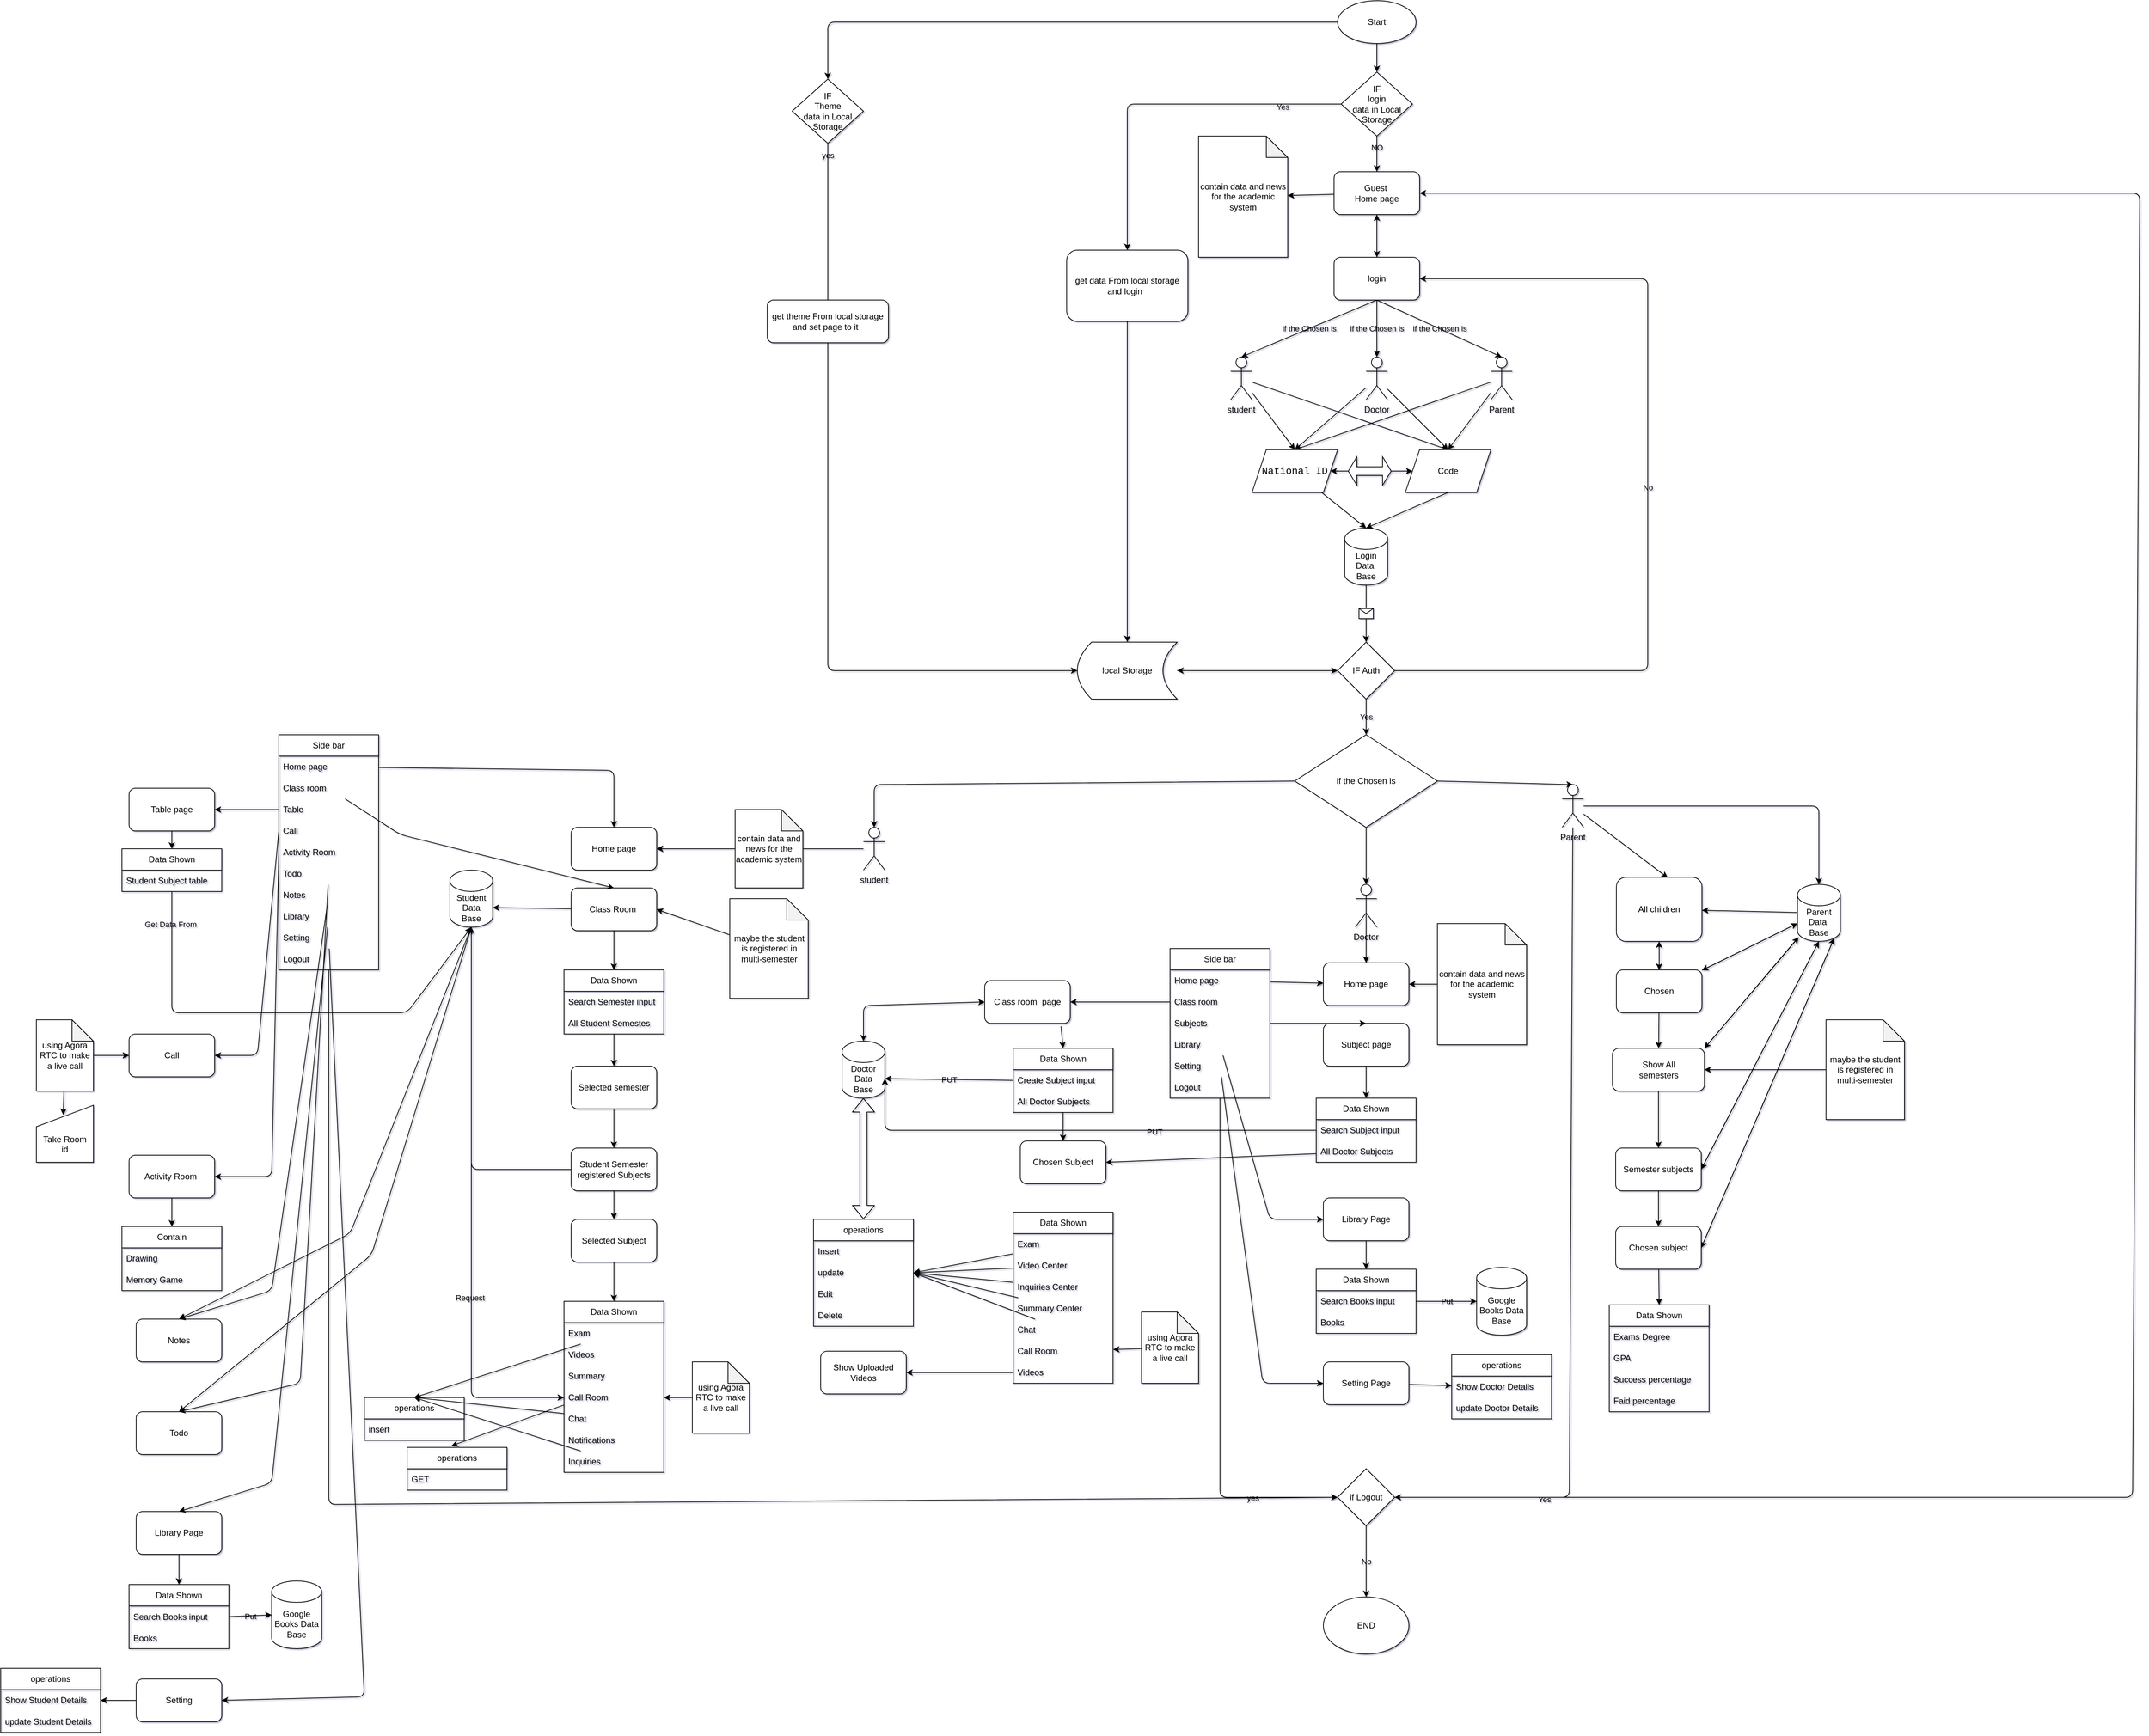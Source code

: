 <mxfile>
    <diagram id="ORw-feV_Ma4LpQE1Sewq" name="Page-1">
        <mxGraphModel dx="5708" dy="3544" grid="1" gridSize="10" guides="1" tooltips="1" connect="1" arrows="1" fold="1" page="1" pageScale="1" pageWidth="850" pageHeight="1100" background="none" math="0" shadow="1">
            <root>
                <mxCell id="0"/>
                <mxCell id="1" parent="0"/>
                <mxCell id="5" style="edgeStyle=none;html=1;exitX=0.5;exitY=1;exitDx=0;exitDy=0;entryX=0.5;entryY=0;entryDx=0;entryDy=0;fontColor=default;labelBackgroundColor=none;" edge="1" parent="1" source="2" target="3">
                    <mxGeometry relative="1" as="geometry"/>
                </mxCell>
                <mxCell id="178" style="edgeStyle=none;html=1;fontColor=default;labelBackgroundColor=none;" edge="1" parent="1" source="2" target="177">
                    <mxGeometry relative="1" as="geometry"/>
                </mxCell>
                <mxCell id="2" value="Guest&amp;nbsp;&lt;br&gt;Home page" style="rounded=1;whiteSpace=wrap;html=1;fontColor=default;labelBackgroundColor=none;" vertex="1" parent="1">
                    <mxGeometry x="380" y="110" width="120" height="60" as="geometry"/>
                </mxCell>
                <mxCell id="53" style="edgeStyle=none;html=1;fontColor=default;labelBackgroundColor=none;" edge="1" parent="1" source="3" target="2">
                    <mxGeometry relative="1" as="geometry"/>
                </mxCell>
                <mxCell id="3" value="login" style="rounded=1;whiteSpace=wrap;html=1;fontColor=default;labelBackgroundColor=none;" vertex="1" parent="1">
                    <mxGeometry x="380" y="230" width="120" height="60" as="geometry"/>
                </mxCell>
                <mxCell id="39" style="edgeStyle=none;html=1;entryX=0.5;entryY=0;entryDx=0;entryDy=0;fontColor=default;labelBackgroundColor=none;" edge="1" parent="1" source="6" target="29">
                    <mxGeometry relative="1" as="geometry"/>
                </mxCell>
                <mxCell id="47" style="edgeStyle=none;html=1;entryX=0.5;entryY=0;entryDx=0;entryDy=0;fontColor=default;labelBackgroundColor=none;" edge="1" parent="1" source="6" target="28">
                    <mxGeometry relative="1" as="geometry"/>
                </mxCell>
                <mxCell id="6" value="Doctor" style="shape=umlActor;verticalLabelPosition=bottom;verticalAlign=top;html=1;outlineConnect=0;fontColor=default;labelBackgroundColor=none;whiteSpace=wrap;" vertex="1" parent="1">
                    <mxGeometry x="425" y="370" width="30" height="60" as="geometry"/>
                </mxCell>
                <mxCell id="30" style="edgeStyle=none;html=1;entryX=0.5;entryY=0;entryDx=0;entryDy=0;fontColor=default;labelBackgroundColor=none;" edge="1" parent="1" source="7" target="28">
                    <mxGeometry relative="1" as="geometry"/>
                </mxCell>
                <mxCell id="38" style="edgeStyle=none;html=1;entryX=0.5;entryY=0;entryDx=0;entryDy=0;fontColor=default;labelBackgroundColor=none;" edge="1" parent="1" source="7" target="29">
                    <mxGeometry relative="1" as="geometry"/>
                </mxCell>
                <mxCell id="7" value="student" style="shape=umlActor;verticalLabelPosition=bottom;verticalAlign=top;html=1;outlineConnect=0;fontColor=default;labelBackgroundColor=none;whiteSpace=wrap;" vertex="1" parent="1">
                    <mxGeometry x="235" y="370" width="30" height="60" as="geometry"/>
                </mxCell>
                <mxCell id="32" style="edgeStyle=none;html=1;entryX=0.5;entryY=0;entryDx=0;entryDy=0;fontColor=default;labelBackgroundColor=none;" edge="1" parent="1" source="8" target="28">
                    <mxGeometry relative="1" as="geometry"/>
                </mxCell>
                <mxCell id="36" style="edgeStyle=none;html=1;entryX=0.5;entryY=0;entryDx=0;entryDy=0;fontColor=default;labelBackgroundColor=none;" edge="1" parent="1" source="8" target="29">
                    <mxGeometry relative="1" as="geometry"/>
                </mxCell>
                <mxCell id="8" value="Parent" style="shape=umlActor;verticalLabelPosition=bottom;verticalAlign=top;html=1;outlineConnect=0;fontColor=default;labelBackgroundColor=none;whiteSpace=wrap;" vertex="1" parent="1">
                    <mxGeometry x="600" y="370" width="30" height="60" as="geometry"/>
                </mxCell>
                <mxCell id="19" value="" style="endArrow=classic;html=1;exitX=0.5;exitY=1;exitDx=0;exitDy=0;entryX=0.5;entryY=0;entryDx=0;entryDy=0;entryPerimeter=0;fontColor=default;labelBackgroundColor=none;" edge="1" parent="1" source="3" target="7">
                    <mxGeometry relative="1" as="geometry">
                        <mxPoint x="210" y="290" as="sourcePoint"/>
                        <mxPoint x="310" y="290" as="targetPoint"/>
                    </mxGeometry>
                </mxCell>
                <mxCell id="20" value="if the Chosen is" style="edgeLabel;resizable=0;html=1;align=center;verticalAlign=middle;fontColor=default;labelBackgroundColor=none;" connectable="0" vertex="1" parent="19">
                    <mxGeometry relative="1" as="geometry"/>
                </mxCell>
                <mxCell id="22" value="" style="endArrow=classic;html=1;exitX=0.5;exitY=1;exitDx=0;exitDy=0;entryX=0.5;entryY=0;entryDx=0;entryDy=0;entryPerimeter=0;fontColor=default;labelBackgroundColor=none;" edge="1" parent="1" source="3" target="6">
                    <mxGeometry relative="1" as="geometry">
                        <mxPoint x="455" y="310" as="sourcePoint"/>
                        <mxPoint x="290" y="390" as="targetPoint"/>
                    </mxGeometry>
                </mxCell>
                <mxCell id="23" value="if the Chosen is" style="edgeLabel;resizable=0;html=1;align=center;verticalAlign=middle;fontColor=default;labelBackgroundColor=none;" connectable="0" vertex="1" parent="22">
                    <mxGeometry relative="1" as="geometry"/>
                </mxCell>
                <mxCell id="24" value="" style="endArrow=classic;html=1;exitX=0.5;exitY=1;exitDx=0;exitDy=0;entryX=0.5;entryY=0;entryDx=0;entryDy=0;entryPerimeter=0;fontColor=default;labelBackgroundColor=none;" edge="1" parent="1" source="3" target="8">
                    <mxGeometry relative="1" as="geometry">
                        <mxPoint x="450" y="300" as="sourcePoint"/>
                        <mxPoint x="450" y="380" as="targetPoint"/>
                    </mxGeometry>
                </mxCell>
                <mxCell id="25" value="if the Chosen is" style="edgeLabel;resizable=0;html=1;align=center;verticalAlign=middle;fontColor=default;labelBackgroundColor=none;" connectable="0" vertex="1" parent="24">
                    <mxGeometry relative="1" as="geometry"/>
                </mxCell>
                <mxCell id="65" style="edgeStyle=none;html=1;entryX=0.5;entryY=0;entryDx=0;entryDy=0;entryPerimeter=0;fontColor=default;labelBackgroundColor=none;" edge="1" parent="1" source="28" target="58">
                    <mxGeometry relative="1" as="geometry"/>
                </mxCell>
                <mxCell id="28" value="&lt;div style=&quot;font-family: Consolas, &amp;quot;Courier New&amp;quot;, monospace; font-size: 14px; line-height: 19px;&quot;&gt;&lt;div style=&quot;line-height: 19px;&quot;&gt;National ID&lt;/div&gt;&lt;/div&gt;" style="shape=parallelogram;perimeter=parallelogramPerimeter;whiteSpace=wrap;html=1;fixedSize=1;fontColor=default;labelBackgroundColor=none;" vertex="1" parent="1">
                    <mxGeometry x="265" y="500" width="120" height="60" as="geometry"/>
                </mxCell>
                <mxCell id="66" style="edgeStyle=none;html=1;exitX=0.5;exitY=1;exitDx=0;exitDy=0;entryX=0.5;entryY=0;entryDx=0;entryDy=0;entryPerimeter=0;fontColor=default;labelBackgroundColor=none;" edge="1" parent="1" source="29" target="58">
                    <mxGeometry relative="1" as="geometry">
                        <mxPoint x="430" y="670" as="targetPoint"/>
                    </mxGeometry>
                </mxCell>
                <mxCell id="29" value="Code" style="shape=parallelogram;perimeter=parallelogramPerimeter;whiteSpace=wrap;html=1;fixedSize=1;fontColor=default;labelBackgroundColor=none;" vertex="1" parent="1">
                    <mxGeometry x="480" y="500" width="120" height="60" as="geometry"/>
                </mxCell>
                <mxCell id="49" style="edgeStyle=none;html=1;entryX=1;entryY=0.5;entryDx=0;entryDy=0;fontColor=default;labelBackgroundColor=none;" edge="1" parent="1" source="48" target="28">
                    <mxGeometry relative="1" as="geometry"/>
                </mxCell>
                <mxCell id="50" style="edgeStyle=none;html=1;exitX=1;exitY=0.5;exitDx=0;exitDy=0;exitPerimeter=0;entryX=0;entryY=0.5;entryDx=0;entryDy=0;fontColor=default;labelBackgroundColor=none;" edge="1" parent="1" source="48" target="29">
                    <mxGeometry relative="1" as="geometry"/>
                </mxCell>
                <mxCell id="48" value="" style="shape=doubleArrow;whiteSpace=wrap;html=1;fontColor=default;labelBackgroundColor=none;" vertex="1" parent="1">
                    <mxGeometry x="400" y="510" width="60" height="40" as="geometry"/>
                </mxCell>
                <mxCell id="54" value="" style="endArrow=classic;html=1;exitX=1;exitY=0.5;exitDx=0;exitDy=0;entryX=1;entryY=0.5;entryDx=0;entryDy=0;fontColor=default;labelBackgroundColor=none;" edge="1" parent="1" source="67" target="3">
                    <mxGeometry relative="1" as="geometry">
                        <mxPoint x="465" y="660" as="sourcePoint"/>
                        <mxPoint x="700" y="720" as="targetPoint"/>
                        <Array as="points">
                            <mxPoint x="820" y="810"/>
                            <mxPoint x="820" y="260"/>
                        </Array>
                    </mxGeometry>
                </mxCell>
                <mxCell id="55" value="No" style="edgeLabel;resizable=0;html=1;align=center;verticalAlign=middle;fontColor=default;labelBackgroundColor=none;" connectable="0" vertex="1" parent="54">
                    <mxGeometry relative="1" as="geometry"/>
                </mxCell>
                <mxCell id="56" value="" style="endArrow=classic;html=1;entryX=0.5;entryY=0;entryDx=0;entryDy=0;exitX=0.5;exitY=1;exitDx=0;exitDy=0;fontColor=default;labelBackgroundColor=none;" edge="1" parent="1" source="67" target="78">
                    <mxGeometry relative="1" as="geometry">
                        <mxPoint x="360" y="870" as="sourcePoint"/>
                        <mxPoint x="265" y="810" as="targetPoint"/>
                    </mxGeometry>
                </mxCell>
                <mxCell id="57" value="Yes" style="edgeLabel;resizable=0;html=1;align=center;verticalAlign=middle;fontColor=default;labelBackgroundColor=none;" connectable="0" vertex="1" parent="56">
                    <mxGeometry relative="1" as="geometry"/>
                </mxCell>
                <mxCell id="58" value="Login&lt;br&gt;Data&amp;nbsp;&lt;br&gt;Base" style="shape=cylinder3;whiteSpace=wrap;html=1;boundedLbl=1;backgroundOutline=1;size=15;fontColor=default;labelBackgroundColor=none;" vertex="1" parent="1">
                    <mxGeometry x="395" y="610" width="60" height="80" as="geometry"/>
                </mxCell>
                <mxCell id="115" style="edgeStyle=none;html=1;fontColor=default;labelBackgroundColor=none;" edge="1" parent="1" source="67" target="103">
                    <mxGeometry relative="1" as="geometry"/>
                </mxCell>
                <mxCell id="67" value="IF Auth" style="rhombus;whiteSpace=wrap;html=1;fontColor=default;labelBackgroundColor=none;" vertex="1" parent="1">
                    <mxGeometry x="385" y="770" width="80" height="80" as="geometry"/>
                </mxCell>
                <mxCell id="68" value="" style="endArrow=classic;html=1;exitX=0.5;exitY=1;exitDx=0;exitDy=0;exitPerimeter=0;entryX=0.5;entryY=0;entryDx=0;entryDy=0;fontColor=default;labelBackgroundColor=none;" edge="1" parent="1" source="58" target="67">
                    <mxGeometry relative="1" as="geometry">
                        <mxPoint x="290" y="760" as="sourcePoint"/>
                        <mxPoint x="390" y="760" as="targetPoint"/>
                    </mxGeometry>
                </mxCell>
                <mxCell id="69" value="" style="shape=message;html=1;outlineConnect=0;fontColor=default;labelBackgroundColor=none;whiteSpace=wrap;" vertex="1" parent="68">
                    <mxGeometry width="20" height="14" relative="1" as="geometry">
                        <mxPoint x="-10" y="-7" as="offset"/>
                    </mxGeometry>
                </mxCell>
                <mxCell id="94" style="edgeStyle=none;html=1;exitX=0.5;exitY=0.5;exitDx=0;exitDy=0;exitPerimeter=0;fontColor=default;labelBackgroundColor=none;" edge="1" parent="1" source="70" target="86">
                    <mxGeometry relative="1" as="geometry"/>
                </mxCell>
                <mxCell id="70" value="Doctor" style="shape=umlActor;verticalLabelPosition=bottom;verticalAlign=top;html=1;outlineConnect=0;fontColor=default;labelBackgroundColor=none;whiteSpace=wrap;" vertex="1" parent="1">
                    <mxGeometry x="410" y="1110" width="30" height="60" as="geometry"/>
                </mxCell>
                <mxCell id="316" style="edgeStyle=none;html=1;entryX=1;entryY=0.5;entryDx=0;entryDy=0;fontColor=default;startArrow=none;labelBackgroundColor=none;" edge="1" parent="1" source="335" target="97">
                    <mxGeometry relative="1" as="geometry"/>
                </mxCell>
                <mxCell id="71" value="student" style="shape=umlActor;verticalLabelPosition=bottom;verticalAlign=top;html=1;outlineConnect=0;fontColor=default;labelBackgroundColor=none;whiteSpace=wrap;" vertex="1" parent="1">
                    <mxGeometry x="-280" y="1030" width="30" height="60" as="geometry"/>
                </mxCell>
                <mxCell id="191" style="edgeStyle=none;html=1;entryX=0.5;entryY=0;entryDx=0;entryDy=0;entryPerimeter=0;fontColor=default;labelBackgroundColor=none;" edge="1" parent="1" source="72" target="189">
                    <mxGeometry relative="1" as="geometry">
                        <Array as="points">
                            <mxPoint x="1060" y="1000"/>
                        </Array>
                    </mxGeometry>
                </mxCell>
                <mxCell id="193" style="edgeStyle=none;html=1;entryX=0.6;entryY=0.007;entryDx=0;entryDy=0;entryPerimeter=0;fontColor=default;labelBackgroundColor=none;" edge="1" parent="1" source="72" target="84">
                    <mxGeometry relative="1" as="geometry"/>
                </mxCell>
                <mxCell id="217" style="edgeStyle=none;html=1;entryX=1;entryY=0.5;entryDx=0;entryDy=0;fontColor=default;labelBackgroundColor=none;" edge="1" parent="1" source="72" target="160">
                    <mxGeometry relative="1" as="geometry">
                        <Array as="points">
                            <mxPoint x="710" y="1970"/>
                        </Array>
                    </mxGeometry>
                </mxCell>
                <mxCell id="72" value="Parent" style="shape=umlActor;verticalLabelPosition=bottom;verticalAlign=top;html=1;outlineConnect=0;fontColor=default;labelBackgroundColor=none;whiteSpace=wrap;" vertex="1" parent="1">
                    <mxGeometry x="700" y="970" width="30" height="60" as="geometry"/>
                </mxCell>
                <mxCell id="80" style="edgeStyle=none;html=1;entryX=0.5;entryY=0;entryDx=0;entryDy=0;entryPerimeter=0;exitX=1;exitY=0.5;exitDx=0;exitDy=0;fontColor=default;labelBackgroundColor=none;" edge="1" parent="1" source="78" target="72">
                    <mxGeometry relative="1" as="geometry"/>
                </mxCell>
                <mxCell id="81" style="edgeStyle=none;html=1;entryX=0.5;entryY=0;entryDx=0;entryDy=0;entryPerimeter=0;fontColor=default;labelBackgroundColor=none;" edge="1" parent="1" source="78" target="70">
                    <mxGeometry relative="1" as="geometry"/>
                </mxCell>
                <mxCell id="82" style="edgeStyle=none;html=1;exitX=0;exitY=0.5;exitDx=0;exitDy=0;entryX=0.5;entryY=0;entryDx=0;entryDy=0;entryPerimeter=0;fontColor=default;labelBackgroundColor=none;" edge="1" parent="1" source="78" target="71">
                    <mxGeometry relative="1" as="geometry">
                        <Array as="points">
                            <mxPoint x="-265" y="970"/>
                        </Array>
                    </mxGeometry>
                </mxCell>
                <mxCell id="78" value="if the Chosen is" style="rhombus;whiteSpace=wrap;html=1;fontColor=default;labelBackgroundColor=none;" vertex="1" parent="1">
                    <mxGeometry x="325" y="900" width="200" height="130" as="geometry"/>
                </mxCell>
                <mxCell id="101" style="edgeStyle=none;html=1;entryX=0.5;entryY=0;entryDx=0;entryDy=0;fontColor=default;labelBackgroundColor=none;" edge="1" parent="1" source="84" target="99">
                    <mxGeometry relative="1" as="geometry"/>
                </mxCell>
                <mxCell id="84" value="All&amp;nbsp;children" style="rounded=1;whiteSpace=wrap;html=1;fontColor=default;labelBackgroundColor=none;" vertex="1" parent="1">
                    <mxGeometry x="776" y="1100" width="120" height="90" as="geometry"/>
                </mxCell>
                <mxCell id="86" value="Home page" style="rounded=1;whiteSpace=wrap;html=1;fontColor=default;labelBackgroundColor=none;" vertex="1" parent="1">
                    <mxGeometry x="365" y="1220" width="120" height="60" as="geometry"/>
                </mxCell>
                <mxCell id="97" value="Home page" style="rounded=1;whiteSpace=wrap;html=1;fontColor=default;labelBackgroundColor=none;" vertex="1" parent="1">
                    <mxGeometry x="-690" y="1030" width="120" height="60" as="geometry"/>
                </mxCell>
                <mxCell id="100" style="edgeStyle=none;html=1;exitX=0.5;exitY=0;exitDx=0;exitDy=0;entryX=0.5;entryY=1;entryDx=0;entryDy=0;fontColor=default;labelBackgroundColor=none;" edge="1" parent="1" source="99" target="84">
                    <mxGeometry relative="1" as="geometry"/>
                </mxCell>
                <mxCell id="127" style="edgeStyle=none;html=1;fontColor=default;labelBackgroundColor=none;" edge="1" parent="1" source="99" target="126">
                    <mxGeometry relative="1" as="geometry"/>
                </mxCell>
                <mxCell id="198" style="edgeStyle=none;html=1;fontColor=default;labelBackgroundColor=none;" edge="1" parent="1" source="99" target="189">
                    <mxGeometry relative="1" as="geometry"/>
                </mxCell>
                <mxCell id="99" value="Chosen" style="rounded=1;whiteSpace=wrap;html=1;fontColor=default;labelBackgroundColor=none;" vertex="1" parent="1">
                    <mxGeometry x="776" y="1230" width="120" height="60" as="geometry"/>
                </mxCell>
                <mxCell id="114" style="edgeStyle=none;html=1;fontColor=default;labelBackgroundColor=none;" edge="1" parent="1" source="103" target="67">
                    <mxGeometry relative="1" as="geometry"/>
                </mxCell>
                <mxCell id="103" value="local Storage" style="shape=dataStorage;whiteSpace=wrap;html=1;fixedSize=1;fontColor=default;labelBackgroundColor=none;" vertex="1" parent="1">
                    <mxGeometry x="20" y="770" width="140" height="80" as="geometry"/>
                </mxCell>
                <mxCell id="108" style="edgeStyle=none;html=1;entryX=0.5;entryY=0;entryDx=0;entryDy=0;fontColor=default;labelBackgroundColor=none;" edge="1" parent="1" source="106" target="107">
                    <mxGeometry relative="1" as="geometry"/>
                </mxCell>
                <mxCell id="432" style="edgeStyle=none;html=1;entryX=0.5;entryY=0;entryDx=0;entryDy=0;fontColor=default;labelBackgroundColor=none;" edge="1" parent="1" source="106" target="431">
                    <mxGeometry relative="1" as="geometry">
                        <Array as="points">
                            <mxPoint x="-330" y="-100"/>
                        </Array>
                    </mxGeometry>
                </mxCell>
                <mxCell id="106" value="Start" style="ellipse;whiteSpace=wrap;html=1;fontColor=default;labelBackgroundColor=none;" vertex="1" parent="1">
                    <mxGeometry x="385" y="-130" width="110" height="60" as="geometry"/>
                </mxCell>
                <mxCell id="112" style="edgeStyle=none;html=1;fontColor=default;labelBackgroundColor=none;" edge="1" parent="1" source="107" target="2">
                    <mxGeometry relative="1" as="geometry"/>
                </mxCell>
                <mxCell id="113" value="NO" style="edgeLabel;html=1;align=center;verticalAlign=middle;resizable=0;points=[];fontColor=default;labelBackgroundColor=none;" vertex="1" connectable="0" parent="112">
                    <mxGeometry x="-0.364" relative="1" as="geometry">
                        <mxPoint as="offset"/>
                    </mxGeometry>
                </mxCell>
                <mxCell id="445" style="edgeStyle=none;html=1;entryX=0.5;entryY=0;entryDx=0;entryDy=0;fontColor=default;labelBackgroundColor=none;" edge="1" parent="1" source="107" target="439">
                    <mxGeometry relative="1" as="geometry">
                        <Array as="points">
                            <mxPoint x="90" y="15"/>
                        </Array>
                    </mxGeometry>
                </mxCell>
                <mxCell id="447" value="Yes" style="edgeLabel;html=1;align=center;verticalAlign=middle;resizable=0;points=[];fontColor=default;labelBackgroundColor=none;" vertex="1" connectable="0" parent="445">
                    <mxGeometry x="-0.674" y="4" relative="1" as="geometry">
                        <mxPoint as="offset"/>
                    </mxGeometry>
                </mxCell>
                <mxCell id="107" value="IF &lt;br&gt;login &lt;br&gt;data in Local Storage" style="rhombus;whiteSpace=wrap;html=1;fontColor=default;labelBackgroundColor=none;" vertex="1" parent="1">
                    <mxGeometry x="390" y="-30" width="100" height="90" as="geometry"/>
                </mxCell>
                <mxCell id="134" style="edgeStyle=none;html=1;fontColor=default;labelBackgroundColor=none;" edge="1" parent="1" source="126" target="133">
                    <mxGeometry relative="1" as="geometry"/>
                </mxCell>
                <mxCell id="202" style="edgeStyle=none;html=1;entryX=0.028;entryY=0.927;entryDx=0;entryDy=0;entryPerimeter=0;exitX=1;exitY=0;exitDx=0;exitDy=0;fontColor=default;labelBackgroundColor=none;" edge="1" parent="1" source="126" target="189">
                    <mxGeometry relative="1" as="geometry"/>
                </mxCell>
                <mxCell id="126" value="Show All &lt;br&gt;semesters" style="rounded=1;whiteSpace=wrap;html=1;fontColor=default;labelBackgroundColor=none;" vertex="1" parent="1">
                    <mxGeometry x="770.5" y="1340" width="129" height="60" as="geometry"/>
                </mxCell>
                <mxCell id="131" style="edgeStyle=none;html=1;fontColor=default;labelBackgroundColor=none;" edge="1" parent="1" source="130" target="126">
                    <mxGeometry relative="1" as="geometry"/>
                </mxCell>
                <mxCell id="136" style="edgeStyle=none;html=1;fontColor=default;labelBackgroundColor=none;" edge="1" parent="1" source="133" target="135">
                    <mxGeometry relative="1" as="geometry"/>
                </mxCell>
                <mxCell id="209" style="edgeStyle=none;html=1;entryX=0.5;entryY=1;entryDx=0;entryDy=0;entryPerimeter=0;exitX=1;exitY=0.5;exitDx=0;exitDy=0;fontColor=default;labelBackgroundColor=none;" edge="1" parent="1" source="133" target="189">
                    <mxGeometry relative="1" as="geometry"/>
                </mxCell>
                <mxCell id="133" value="Semester subjects" style="rounded=1;whiteSpace=wrap;html=1;fontColor=default;labelBackgroundColor=none;" vertex="1" parent="1">
                    <mxGeometry x="775" y="1480" width="120" height="60" as="geometry"/>
                </mxCell>
                <mxCell id="144" style="edgeStyle=none;html=1;entryX=0.5;entryY=0;entryDx=0;entryDy=0;fontColor=default;labelBackgroundColor=none;" edge="1" parent="1" source="135" target="140">
                    <mxGeometry relative="1" as="geometry"/>
                </mxCell>
                <mxCell id="211" style="edgeStyle=none;html=1;entryX=0.855;entryY=1;entryDx=0;entryDy=-4.35;entryPerimeter=0;exitX=1;exitY=0.5;exitDx=0;exitDy=0;fontColor=default;labelBackgroundColor=none;" edge="1" parent="1" source="135" target="189">
                    <mxGeometry relative="1" as="geometry"/>
                </mxCell>
                <mxCell id="135" value="Chosen subject" style="rounded=1;whiteSpace=wrap;html=1;fontColor=default;labelBackgroundColor=none;" vertex="1" parent="1">
                    <mxGeometry x="775" y="1590" width="120" height="60" as="geometry"/>
                </mxCell>
                <mxCell id="140" value="Data Shown" style="swimlane;fontStyle=0;childLayout=stackLayout;horizontal=1;startSize=30;horizontalStack=0;resizeParent=1;resizeParentMax=0;resizeLast=0;collapsible=1;marginBottom=0;whiteSpace=wrap;html=1;gradientColor=none;swimlaneFillColor=none;fontColor=default;labelBackgroundColor=none;" vertex="1" parent="1">
                    <mxGeometry x="766" y="1700" width="140" height="150" as="geometry">
                        <mxRectangle x="776" y="1700" width="110" height="30" as="alternateBounds"/>
                    </mxGeometry>
                </mxCell>
                <mxCell id="141" value="Exams Degree" style="text;strokeColor=none;fillColor=none;align=left;verticalAlign=middle;spacingLeft=4;spacingRight=4;overflow=hidden;points=[[0,0.5],[1,0.5]];portConstraint=eastwest;rotatable=0;whiteSpace=wrap;html=1;fontColor=default;labelBackgroundColor=none;" vertex="1" parent="140">
                    <mxGeometry y="30" width="140" height="30" as="geometry"/>
                </mxCell>
                <mxCell id="142" value="GPA" style="text;strokeColor=none;fillColor=none;align=left;verticalAlign=middle;spacingLeft=4;spacingRight=4;overflow=hidden;points=[[0,0.5],[1,0.5]];portConstraint=eastwest;rotatable=0;whiteSpace=wrap;html=1;fontColor=default;labelBackgroundColor=none;" vertex="1" parent="140">
                    <mxGeometry y="60" width="140" height="30" as="geometry"/>
                </mxCell>
                <mxCell id="143" value="Success percentage" style="text;strokeColor=none;fillColor=none;align=left;verticalAlign=middle;spacingLeft=4;spacingRight=4;overflow=hidden;points=[[0,0.5],[1,0.5]];portConstraint=eastwest;rotatable=0;whiteSpace=wrap;html=1;fontColor=default;labelBackgroundColor=none;" vertex="1" parent="140">
                    <mxGeometry y="90" width="140" height="30" as="geometry"/>
                </mxCell>
                <mxCell id="158" value="Faid percentage" style="text;strokeColor=none;fillColor=none;align=left;verticalAlign=middle;spacingLeft=4;spacingRight=4;overflow=hidden;points=[[0,0.5],[1,0.5]];portConstraint=eastwest;rotatable=0;whiteSpace=wrap;html=1;fontColor=default;labelBackgroundColor=none;" vertex="1" parent="140">
                    <mxGeometry y="120" width="140" height="30" as="geometry"/>
                </mxCell>
                <mxCell id="159" value="END" style="ellipse;whiteSpace=wrap;html=1;gradientColor=none;fontColor=default;labelBackgroundColor=none;" vertex="1" parent="1">
                    <mxGeometry x="365" y="2110" width="120" height="80" as="geometry"/>
                </mxCell>
                <mxCell id="161" value="No" style="edgeStyle=none;html=1;entryX=0.5;entryY=0;entryDx=0;entryDy=0;fontColor=default;labelBackgroundColor=none;" edge="1" parent="1" source="160" target="159">
                    <mxGeometry relative="1" as="geometry"/>
                </mxCell>
                <mxCell id="162" style="edgeStyle=none;html=1;entryX=1;entryY=0.5;entryDx=0;entryDy=0;fontColor=default;labelBackgroundColor=none;" edge="1" parent="1" source="160" target="2">
                    <mxGeometry relative="1" as="geometry">
                        <Array as="points">
                            <mxPoint x="1500" y="1970"/>
                            <mxPoint x="1510" y="140"/>
                        </Array>
                    </mxGeometry>
                </mxCell>
                <mxCell id="163" value="Yes" style="edgeLabel;html=1;align=center;verticalAlign=middle;resizable=0;points=[];fontColor=default;labelBackgroundColor=none;" vertex="1" connectable="0" parent="162">
                    <mxGeometry x="-0.892" y="-3" relative="1" as="geometry">
                        <mxPoint as="offset"/>
                    </mxGeometry>
                </mxCell>
                <mxCell id="160" value="if Logout" style="rhombus;whiteSpace=wrap;html=1;gradientColor=none;fontColor=default;labelBackgroundColor=none;" vertex="1" parent="1">
                    <mxGeometry x="385" y="1930" width="80" height="80" as="geometry"/>
                </mxCell>
                <mxCell id="164" value="Side bar" style="swimlane;fontStyle=0;childLayout=stackLayout;horizontal=1;startSize=30;horizontalStack=0;resizeParent=1;resizeParentMax=0;resizeLast=0;collapsible=1;marginBottom=0;whiteSpace=wrap;html=1;gradientColor=none;fontColor=default;labelBackgroundColor=none;" vertex="1" parent="1">
                    <mxGeometry x="150" y="1200" width="140" height="210" as="geometry"/>
                </mxCell>
                <mxCell id="165" value="Home page" style="text;strokeColor=none;fillColor=none;align=left;verticalAlign=middle;spacingLeft=4;spacingRight=4;overflow=hidden;points=[[0,0.5],[1,0.5]];portConstraint=eastwest;rotatable=0;whiteSpace=wrap;html=1;fontColor=default;labelBackgroundColor=none;" vertex="1" parent="164">
                    <mxGeometry y="30" width="140" height="30" as="geometry"/>
                </mxCell>
                <mxCell id="166" value="Class room&amp;nbsp;" style="text;strokeColor=none;fillColor=none;align=left;verticalAlign=middle;spacingLeft=4;spacingRight=4;overflow=hidden;points=[[0,0.5],[1,0.5]];portConstraint=eastwest;rotatable=0;whiteSpace=wrap;html=1;fontColor=default;labelBackgroundColor=none;" vertex="1" parent="164">
                    <mxGeometry y="60" width="140" height="30" as="geometry"/>
                </mxCell>
                <mxCell id="167" value="Subjects" style="text;strokeColor=none;fillColor=none;align=left;verticalAlign=middle;spacingLeft=4;spacingRight=4;overflow=hidden;points=[[0,0.5],[1,0.5]];portConstraint=eastwest;rotatable=0;whiteSpace=wrap;html=1;fontColor=default;labelBackgroundColor=none;" vertex="1" parent="164">
                    <mxGeometry y="90" width="140" height="30" as="geometry"/>
                </mxCell>
                <mxCell id="169" value="Library" style="text;strokeColor=none;fillColor=none;align=left;verticalAlign=middle;spacingLeft=4;spacingRight=4;overflow=hidden;points=[[0,0.5],[1,0.5]];portConstraint=eastwest;rotatable=0;whiteSpace=wrap;html=1;fontColor=default;labelBackgroundColor=none;" vertex="1" parent="164">
                    <mxGeometry y="120" width="140" height="30" as="geometry"/>
                </mxCell>
                <mxCell id="170" value="Setting" style="text;strokeColor=none;fillColor=none;align=left;verticalAlign=middle;spacingLeft=4;spacingRight=4;overflow=hidden;points=[[0,0.5],[1,0.5]];portConstraint=eastwest;rotatable=0;whiteSpace=wrap;html=1;fontColor=default;labelBackgroundColor=none;" vertex="1" parent="164">
                    <mxGeometry y="150" width="140" height="30" as="geometry"/>
                </mxCell>
                <mxCell id="172" value="Logout" style="text;strokeColor=none;fillColor=none;align=left;verticalAlign=middle;spacingLeft=4;spacingRight=4;overflow=hidden;points=[[0,0.5],[1,0.5]];portConstraint=eastwest;rotatable=0;whiteSpace=wrap;html=1;fontColor=default;labelBackgroundColor=none;" vertex="1" parent="164">
                    <mxGeometry y="180" width="140" height="30" as="geometry"/>
                </mxCell>
                <mxCell id="171" style="edgeStyle=none;html=1;fontColor=default;labelBackgroundColor=none;" edge="1" parent="1" source="165" target="86">
                    <mxGeometry relative="1" as="geometry"/>
                </mxCell>
                <mxCell id="174" style="edgeStyle=none;html=1;entryX=0;entryY=0.5;entryDx=0;entryDy=0;fontColor=default;labelBackgroundColor=none;" edge="1" parent="1" source="172" target="160">
                    <mxGeometry relative="1" as="geometry">
                        <Array as="points">
                            <mxPoint x="220" y="1970"/>
                        </Array>
                    </mxGeometry>
                </mxCell>
                <mxCell id="176" style="edgeStyle=none;html=1;entryX=1;entryY=0.5;entryDx=0;entryDy=0;fontColor=default;labelBackgroundColor=none;" edge="1" parent="1" source="175" target="86">
                    <mxGeometry relative="1" as="geometry"/>
                </mxCell>
                <mxCell id="175" value="contain data and news for the academic system" style="shape=note;whiteSpace=wrap;html=1;backgroundOutline=1;darkOpacity=0.05;gradientColor=none;fontColor=default;labelBackgroundColor=none;" vertex="1" parent="1">
                    <mxGeometry x="525" y="1165" width="125" height="170" as="geometry"/>
                </mxCell>
                <mxCell id="177" value="contain data and news for the academic system" style="shape=note;whiteSpace=wrap;html=1;backgroundOutline=1;darkOpacity=0.05;gradientColor=none;fontColor=default;labelBackgroundColor=none;" vertex="1" parent="1">
                    <mxGeometry x="190" y="60" width="125" height="170" as="geometry"/>
                </mxCell>
                <mxCell id="186" style="edgeStyle=none;html=1;entryX=0.5;entryY=0;entryDx=0;entryDy=0;exitX=0.892;exitY=1.067;exitDx=0;exitDy=0;exitPerimeter=0;fontColor=default;labelBackgroundColor=none;" edge="1" parent="1" source="180" target="182">
                    <mxGeometry relative="1" as="geometry"/>
                </mxCell>
                <mxCell id="180" value="&lt;span style=&quot;text-align: left;&quot;&gt;Class room&amp;nbsp; page&lt;/span&gt;" style="rounded=1;whiteSpace=wrap;html=1;gradientColor=none;fontColor=default;labelBackgroundColor=none;" vertex="1" parent="1">
                    <mxGeometry x="-110" y="1245" width="120" height="60" as="geometry"/>
                </mxCell>
                <mxCell id="182" value="Data Shown" style="swimlane;fontStyle=0;childLayout=stackLayout;horizontal=1;startSize=30;horizontalStack=0;resizeParent=1;resizeParentMax=0;resizeLast=0;collapsible=1;marginBottom=0;whiteSpace=wrap;html=1;gradientColor=none;fontColor=default;labelBackgroundColor=none;" vertex="1" parent="1">
                    <mxGeometry x="-70" y="1340" width="140" height="90" as="geometry"/>
                </mxCell>
                <mxCell id="184" value="Create Subject input" style="text;strokeColor=none;fillColor=none;align=left;verticalAlign=middle;spacingLeft=4;spacingRight=4;overflow=hidden;points=[[0,0.5],[1,0.5]];portConstraint=eastwest;rotatable=0;whiteSpace=wrap;html=1;fontColor=default;labelBackgroundColor=none;" vertex="1" parent="182">
                    <mxGeometry y="30" width="140" height="30" as="geometry"/>
                </mxCell>
                <mxCell id="183" value="All Doctor Subjects" style="text;strokeColor=none;fillColor=none;align=left;verticalAlign=middle;spacingLeft=4;spacingRight=4;overflow=hidden;points=[[0,0.5],[1,0.5]];portConstraint=eastwest;rotatable=0;whiteSpace=wrap;html=1;fontColor=default;labelBackgroundColor=none;" vertex="1" parent="182">
                    <mxGeometry y="60" width="140" height="30" as="geometry"/>
                </mxCell>
                <mxCell id="192" style="edgeStyle=none;html=1;fontColor=default;labelBackgroundColor=none;" edge="1" parent="1" source="189" target="84">
                    <mxGeometry relative="1" as="geometry"/>
                </mxCell>
                <mxCell id="199" style="edgeStyle=none;html=1;fontColor=default;labelBackgroundColor=none;" edge="1" parent="1" source="189" target="99">
                    <mxGeometry relative="1" as="geometry"/>
                </mxCell>
                <mxCell id="201" style="edgeStyle=none;html=1;entryX=1;entryY=0;entryDx=0;entryDy=0;fontColor=default;labelBackgroundColor=none;" edge="1" parent="1" source="189" target="126">
                    <mxGeometry relative="1" as="geometry"/>
                </mxCell>
                <mxCell id="208" style="edgeStyle=none;html=1;entryX=1;entryY=0.5;entryDx=0;entryDy=0;exitX=0.5;exitY=1;exitDx=0;exitDy=0;exitPerimeter=0;fontColor=default;labelBackgroundColor=none;" edge="1" parent="1" source="189" target="133">
                    <mxGeometry relative="1" as="geometry"/>
                </mxCell>
                <mxCell id="210" style="edgeStyle=none;html=1;entryX=1;entryY=0.5;entryDx=0;entryDy=0;exitX=0.855;exitY=1;exitDx=0;exitDy=-4.35;exitPerimeter=0;fontColor=default;labelBackgroundColor=none;" edge="1" parent="1" source="189" target="135">
                    <mxGeometry relative="1" as="geometry"/>
                </mxCell>
                <mxCell id="189" value="Parent&lt;br&gt;Data&amp;nbsp;&lt;br&gt;Base" style="shape=cylinder3;whiteSpace=wrap;html=1;boundedLbl=1;backgroundOutline=1;size=15;fontColor=default;labelBackgroundColor=none;" vertex="1" parent="1">
                    <mxGeometry x="1030" y="1110" width="60" height="80" as="geometry"/>
                </mxCell>
                <mxCell id="130" value="maybe the student is registered in multi-semester" style="shape=note;whiteSpace=wrap;html=1;backgroundOutline=1;darkOpacity=0.05;fontColor=default;labelBackgroundColor=none;" vertex="1" parent="1">
                    <mxGeometry x="1070" y="1300" width="110" height="140" as="geometry"/>
                </mxCell>
                <mxCell id="212" value="Doctor&lt;br&gt;Data&lt;br&gt;Base" style="shape=cylinder3;whiteSpace=wrap;html=1;boundedLbl=1;backgroundOutline=1;size=15;gradientColor=none;fontColor=default;labelBackgroundColor=none;" vertex="1" parent="1">
                    <mxGeometry x="-310" y="1330" width="60" height="80" as="geometry"/>
                </mxCell>
                <mxCell id="219" value="&lt;span style=&quot;text-align: left;&quot;&gt;Chosen Subject&lt;/span&gt;" style="rounded=1;whiteSpace=wrap;html=1;gradientColor=none;fontColor=default;labelBackgroundColor=none;" vertex="1" parent="1">
                    <mxGeometry x="-60" y="1470" width="120" height="60" as="geometry"/>
                </mxCell>
                <mxCell id="220" style="edgeStyle=none;html=1;fontColor=default;labelBackgroundColor=none;" edge="1" parent="1" source="183" target="219">
                    <mxGeometry relative="1" as="geometry"/>
                </mxCell>
                <mxCell id="222" value="" style="endArrow=classic;startArrow=classic;html=1;entryX=0;entryY=0.5;entryDx=0;entryDy=0;exitX=0.5;exitY=0;exitDx=0;exitDy=0;exitPerimeter=0;fontColor=default;labelBackgroundColor=none;" edge="1" parent="1" source="212" target="180">
                    <mxGeometry width="50" height="50" relative="1" as="geometry">
                        <mxPoint x="90" y="1470" as="sourcePoint"/>
                        <mxPoint x="140" y="1420" as="targetPoint"/>
                        <Array as="points">
                            <mxPoint x="-280" y="1280"/>
                        </Array>
                    </mxGeometry>
                </mxCell>
                <mxCell id="223" style="edgeStyle=none;html=1;entryX=1;entryY=0.5;entryDx=0;entryDy=0;fontColor=default;labelBackgroundColor=none;" edge="1" parent="1" source="166" target="180">
                    <mxGeometry relative="1" as="geometry"/>
                </mxCell>
                <mxCell id="225" value="" style="endArrow=classic;html=1;exitX=0;exitY=0.5;exitDx=0;exitDy=0;entryX=1;entryY=0;entryDx=0;entryDy=52.5;entryPerimeter=0;fontColor=default;labelBackgroundColor=none;" edge="1" parent="1" source="184" target="212">
                    <mxGeometry relative="1" as="geometry">
                        <mxPoint x="-320" y="1465" as="sourcePoint"/>
                        <mxPoint x="-160" y="1465" as="targetPoint"/>
                    </mxGeometry>
                </mxCell>
                <mxCell id="226" value="PUT" style="edgeLabel;resizable=0;html=1;align=center;verticalAlign=middle;gradientColor=none;fontColor=default;labelBackgroundColor=none;" connectable="0" vertex="1" parent="225">
                    <mxGeometry relative="1" as="geometry"/>
                </mxCell>
                <mxCell id="229" value="Data Shown" style="swimlane;fontStyle=0;childLayout=stackLayout;horizontal=1;startSize=30;horizontalStack=0;resizeParent=1;resizeParentMax=0;resizeLast=0;collapsible=1;marginBottom=0;whiteSpace=wrap;html=1;gradientColor=none;fontColor=default;labelBackgroundColor=none;" vertex="1" parent="1">
                    <mxGeometry x="-70" y="1570" width="140" height="240" as="geometry"/>
                </mxCell>
                <mxCell id="230" value="Exam" style="text;strokeColor=none;fillColor=none;align=left;verticalAlign=middle;spacingLeft=4;spacingRight=4;overflow=hidden;points=[[0,0.5],[1,0.5]];portConstraint=eastwest;rotatable=0;whiteSpace=wrap;html=1;fontColor=default;labelBackgroundColor=none;" vertex="1" parent="229">
                    <mxGeometry y="30" width="140" height="30" as="geometry"/>
                </mxCell>
                <mxCell id="231" value="Video Center" style="text;strokeColor=none;fillColor=none;align=left;verticalAlign=middle;spacingLeft=4;spacingRight=4;overflow=hidden;points=[[0,0.5],[1,0.5]];portConstraint=eastwest;rotatable=0;whiteSpace=wrap;html=1;fontColor=default;labelBackgroundColor=none;" vertex="1" parent="229">
                    <mxGeometry y="60" width="140" height="30" as="geometry"/>
                </mxCell>
                <mxCell id="236" value="Inquiries Center" style="text;strokeColor=none;fillColor=none;align=left;verticalAlign=middle;spacingLeft=4;spacingRight=4;overflow=hidden;points=[[0,0.5],[1,0.5]];portConstraint=eastwest;rotatable=0;whiteSpace=wrap;html=1;fontColor=default;labelBackgroundColor=none;" vertex="1" parent="229">
                    <mxGeometry y="90" width="140" height="30" as="geometry"/>
                </mxCell>
                <mxCell id="233" value="Summary Center" style="text;strokeColor=none;fillColor=none;align=left;verticalAlign=middle;spacingLeft=4;spacingRight=4;overflow=hidden;points=[[0,0.5],[1,0.5]];portConstraint=eastwest;rotatable=0;whiteSpace=wrap;html=1;fontColor=default;labelBackgroundColor=none;" vertex="1" parent="229">
                    <mxGeometry y="120" width="140" height="30" as="geometry"/>
                </mxCell>
                <mxCell id="235" value="Chat" style="text;strokeColor=none;fillColor=none;align=left;verticalAlign=middle;spacingLeft=4;spacingRight=4;overflow=hidden;points=[[0,0.5],[1,0.5]];portConstraint=eastwest;rotatable=0;whiteSpace=wrap;html=1;fontColor=default;labelBackgroundColor=none;" vertex="1" parent="229">
                    <mxGeometry y="150" width="140" height="30" as="geometry"/>
                </mxCell>
                <mxCell id="234" value="Call Room&amp;nbsp;" style="text;strokeColor=none;fillColor=none;align=left;verticalAlign=middle;spacingLeft=4;spacingRight=4;overflow=hidden;points=[[0,0.5],[1,0.5]];portConstraint=eastwest;rotatable=0;whiteSpace=wrap;html=1;fontColor=default;labelBackgroundColor=none;" vertex="1" parent="229">
                    <mxGeometry y="180" width="140" height="30" as="geometry"/>
                </mxCell>
                <mxCell id="232" value="Videos" style="text;strokeColor=none;fillColor=none;align=left;verticalAlign=middle;spacingLeft=4;spacingRight=4;overflow=hidden;points=[[0,0.5],[1,0.5]];portConstraint=eastwest;rotatable=0;whiteSpace=wrap;html=1;fontColor=default;labelBackgroundColor=none;" vertex="1" parent="229">
                    <mxGeometry y="210" width="140" height="30" as="geometry"/>
                </mxCell>
                <mxCell id="237" value="operations" style="swimlane;fontStyle=0;childLayout=stackLayout;horizontal=1;startSize=30;horizontalStack=0;resizeParent=1;resizeParentMax=0;resizeLast=0;collapsible=1;marginBottom=0;whiteSpace=wrap;html=1;gradientColor=none;fontColor=default;labelBackgroundColor=none;" vertex="1" parent="1">
                    <mxGeometry x="-350" y="1580" width="140" height="150" as="geometry"/>
                </mxCell>
                <mxCell id="238" value="Insert" style="text;strokeColor=none;fillColor=none;align=left;verticalAlign=middle;spacingLeft=4;spacingRight=4;overflow=hidden;points=[[0,0.5],[1,0.5]];portConstraint=eastwest;rotatable=0;whiteSpace=wrap;html=1;fontColor=default;labelBackgroundColor=none;" vertex="1" parent="237">
                    <mxGeometry y="30" width="140" height="30" as="geometry"/>
                </mxCell>
                <mxCell id="239" value="update" style="text;strokeColor=none;fillColor=none;align=left;verticalAlign=middle;spacingLeft=4;spacingRight=4;overflow=hidden;points=[[0,0.5],[1,0.5]];portConstraint=eastwest;rotatable=0;whiteSpace=wrap;html=1;fontColor=default;labelBackgroundColor=none;" vertex="1" parent="237">
                    <mxGeometry y="60" width="140" height="30" as="geometry"/>
                </mxCell>
                <mxCell id="240" value="Edit" style="text;strokeColor=none;fillColor=none;align=left;verticalAlign=middle;spacingLeft=4;spacingRight=4;overflow=hidden;points=[[0,0.5],[1,0.5]];portConstraint=eastwest;rotatable=0;whiteSpace=wrap;html=1;fontColor=default;labelBackgroundColor=none;" vertex="1" parent="237">
                    <mxGeometry y="90" width="140" height="30" as="geometry"/>
                </mxCell>
                <mxCell id="260" value="Delete" style="text;strokeColor=none;fillColor=none;align=left;verticalAlign=middle;spacingLeft=4;spacingRight=4;overflow=hidden;points=[[0,0.5],[1,0.5]];portConstraint=eastwest;rotatable=0;whiteSpace=wrap;html=1;fontColor=default;labelBackgroundColor=none;" vertex="1" parent="237">
                    <mxGeometry y="120" width="140" height="30" as="geometry"/>
                </mxCell>
                <mxCell id="248" style="edgeStyle=none;html=1;entryX=1;entryY=0.5;entryDx=0;entryDy=0;fontColor=default;labelBackgroundColor=none;" edge="1" parent="1" source="230" target="239">
                    <mxGeometry relative="1" as="geometry"/>
                </mxCell>
                <mxCell id="250" style="edgeStyle=none;html=1;entryX=1;entryY=0.5;entryDx=0;entryDy=0;fontColor=default;labelBackgroundColor=none;" edge="1" parent="1" source="231" target="239">
                    <mxGeometry relative="1" as="geometry"/>
                </mxCell>
                <mxCell id="251" style="edgeStyle=none;html=1;entryX=1;entryY=0.5;entryDx=0;entryDy=0;fontColor=default;labelBackgroundColor=none;" edge="1" parent="1" source="233" target="239">
                    <mxGeometry relative="1" as="geometry"/>
                </mxCell>
                <mxCell id="252" style="edgeStyle=none;html=1;entryX=1;entryY=0.5;entryDx=0;entryDy=0;fontColor=default;labelBackgroundColor=none;" edge="1" parent="1" source="236" target="239">
                    <mxGeometry relative="1" as="geometry"/>
                </mxCell>
                <mxCell id="255" value="" style="shape=flexArrow;endArrow=classic;startArrow=classic;html=1;entryX=0.5;entryY=1;entryDx=0;entryDy=0;entryPerimeter=0;exitX=0.5;exitY=0;exitDx=0;exitDy=0;fontColor=default;labelBackgroundColor=none;" edge="1" parent="1" source="237" target="212">
                    <mxGeometry width="100" height="100" relative="1" as="geometry">
                        <mxPoint x="-400" y="1570" as="sourcePoint"/>
                        <mxPoint x="-300" y="1470" as="targetPoint"/>
                    </mxGeometry>
                </mxCell>
                <mxCell id="256" style="edgeStyle=none;html=1;entryX=1;entryY=0.5;entryDx=0;entryDy=0;fontColor=default;labelBackgroundColor=none;" edge="1" parent="1" source="235" target="239">
                    <mxGeometry relative="1" as="geometry"/>
                </mxCell>
                <mxCell id="257" style="edgeStyle=none;html=1;entryX=1;entryY=0.5;entryDx=0;entryDy=0;fontColor=default;labelBackgroundColor=none;" edge="1" parent="1" source="232" target="258">
                    <mxGeometry relative="1" as="geometry">
                        <mxPoint x="-190" y="1765" as="targetPoint"/>
                    </mxGeometry>
                </mxCell>
                <mxCell id="258" value="Show Uploaded Videos" style="rounded=1;whiteSpace=wrap;html=1;gradientColor=none;fontColor=default;labelBackgroundColor=none;" vertex="1" parent="1">
                    <mxGeometry x="-340" y="1765" width="120" height="60" as="geometry"/>
                </mxCell>
                <mxCell id="263" style="edgeStyle=none;html=1;fontColor=default;labelBackgroundColor=none;" edge="1" parent="1" source="261" target="234">
                    <mxGeometry relative="1" as="geometry"/>
                </mxCell>
                <mxCell id="261" value="using Agora RTC to make a live call" style="shape=note;whiteSpace=wrap;html=1;backgroundOutline=1;darkOpacity=0.05;gradientColor=none;fontColor=default;labelBackgroundColor=none;" vertex="1" parent="1">
                    <mxGeometry x="110" y="1710" width="80" height="100" as="geometry"/>
                </mxCell>
                <mxCell id="269" style="edgeStyle=none;html=1;fontColor=default;labelBackgroundColor=none;" edge="1" parent="1" source="264" target="266">
                    <mxGeometry relative="1" as="geometry"/>
                </mxCell>
                <mxCell id="264" value="Subject page" style="rounded=1;whiteSpace=wrap;html=1;gradientColor=none;fontColor=default;labelBackgroundColor=none;" vertex="1" parent="1">
                    <mxGeometry x="365" y="1305" width="120" height="60" as="geometry"/>
                </mxCell>
                <mxCell id="265" style="edgeStyle=none;html=1;entryX=0.5;entryY=0;entryDx=0;entryDy=0;fontColor=default;labelBackgroundColor=none;" edge="1" parent="1" source="167" target="264">
                    <mxGeometry relative="1" as="geometry"/>
                </mxCell>
                <mxCell id="270" style="edgeStyle=none;html=1;entryX=1;entryY=0;entryDx=0;entryDy=52.5;entryPerimeter=0;fontColor=default;labelBackgroundColor=none;" edge="1" parent="1" source="266" target="212">
                    <mxGeometry relative="1" as="geometry">
                        <mxPoint x="-220" y="1455.0" as="targetPoint"/>
                        <Array as="points">
                            <mxPoint x="-140" y="1455"/>
                            <mxPoint x="-250" y="1455"/>
                        </Array>
                    </mxGeometry>
                </mxCell>
                <mxCell id="271" value="PUT" style="edgeLabel;html=1;align=center;verticalAlign=middle;resizable=0;points=[];fontColor=default;labelBackgroundColor=none;" vertex="1" connectable="0" parent="270">
                    <mxGeometry x="-0.329" y="2" relative="1" as="geometry">
                        <mxPoint as="offset"/>
                    </mxGeometry>
                </mxCell>
                <mxCell id="266" value="Data Shown" style="swimlane;fontStyle=0;childLayout=stackLayout;horizontal=1;startSize=30;horizontalStack=0;resizeParent=1;resizeParentMax=0;resizeLast=0;collapsible=1;marginBottom=0;whiteSpace=wrap;html=1;gradientColor=none;fontColor=default;labelBackgroundColor=none;" vertex="1" parent="1">
                    <mxGeometry x="355" y="1410" width="140" height="90" as="geometry"/>
                </mxCell>
                <mxCell id="267" value="Search Subject input" style="text;strokeColor=none;fillColor=none;align=left;verticalAlign=middle;spacingLeft=4;spacingRight=4;overflow=hidden;points=[[0,0.5],[1,0.5]];portConstraint=eastwest;rotatable=0;whiteSpace=wrap;html=1;fontColor=default;labelBackgroundColor=none;" vertex="1" parent="266">
                    <mxGeometry y="30" width="140" height="30" as="geometry"/>
                </mxCell>
                <mxCell id="268" value="All Doctor Subjects" style="text;strokeColor=none;fillColor=none;align=left;verticalAlign=middle;spacingLeft=4;spacingRight=4;overflow=hidden;points=[[0,0.5],[1,0.5]];portConstraint=eastwest;rotatable=0;whiteSpace=wrap;html=1;fontColor=default;labelBackgroundColor=none;" vertex="1" parent="266">
                    <mxGeometry y="60" width="140" height="30" as="geometry"/>
                </mxCell>
                <mxCell id="272" style="edgeStyle=none;html=1;entryX=1;entryY=0.5;entryDx=0;entryDy=0;fontColor=default;labelBackgroundColor=none;" edge="1" parent="1" source="268" target="219">
                    <mxGeometry relative="1" as="geometry"/>
                </mxCell>
                <mxCell id="273" style="edgeStyle=none;html=1;entryX=0;entryY=0.5;entryDx=0;entryDy=0;fontColor=default;labelBackgroundColor=none;" edge="1" parent="1" source="169" target="274">
                    <mxGeometry relative="1" as="geometry">
                        <mxPoint x="360" y="1570" as="targetPoint"/>
                        <Array as="points">
                            <mxPoint x="290" y="1580"/>
                        </Array>
                    </mxGeometry>
                </mxCell>
                <mxCell id="288" style="edgeStyle=none;html=1;fontColor=default;labelBackgroundColor=none;" edge="1" parent="1" source="274" target="275">
                    <mxGeometry relative="1" as="geometry"/>
                </mxCell>
                <mxCell id="274" value="Library Page" style="rounded=1;whiteSpace=wrap;html=1;gradientColor=none;fontColor=default;labelBackgroundColor=none;" vertex="1" parent="1">
                    <mxGeometry x="365" y="1550" width="120" height="60" as="geometry"/>
                </mxCell>
                <mxCell id="275" value="Data Shown" style="swimlane;fontStyle=0;childLayout=stackLayout;horizontal=1;startSize=30;horizontalStack=0;resizeParent=1;resizeParentMax=0;resizeLast=0;collapsible=1;marginBottom=0;whiteSpace=wrap;html=1;gradientColor=none;fontColor=default;labelBackgroundColor=none;" vertex="1" parent="1">
                    <mxGeometry x="355" y="1650" width="140" height="90" as="geometry"/>
                </mxCell>
                <mxCell id="276" value="Search Books input" style="text;strokeColor=none;fillColor=none;align=left;verticalAlign=middle;spacingLeft=4;spacingRight=4;overflow=hidden;points=[[0,0.5],[1,0.5]];portConstraint=eastwest;rotatable=0;whiteSpace=wrap;html=1;fontColor=default;labelBackgroundColor=none;" vertex="1" parent="275">
                    <mxGeometry y="30" width="140" height="30" as="geometry"/>
                </mxCell>
                <mxCell id="277" value="Books&amp;nbsp;" style="text;strokeColor=none;fillColor=none;align=left;verticalAlign=middle;spacingLeft=4;spacingRight=4;overflow=hidden;points=[[0,0.5],[1,0.5]];portConstraint=eastwest;rotatable=0;whiteSpace=wrap;html=1;fontColor=default;labelBackgroundColor=none;" vertex="1" parent="275">
                    <mxGeometry y="60" width="140" height="30" as="geometry"/>
                </mxCell>
                <mxCell id="278" value="Google Books Data &lt;br&gt;Base" style="shape=cylinder3;whiteSpace=wrap;html=1;boundedLbl=1;backgroundOutline=1;size=15;gradientColor=none;fontColor=default;labelBackgroundColor=none;" vertex="1" parent="1">
                    <mxGeometry x="580" y="1647.5" width="70" height="95" as="geometry"/>
                </mxCell>
                <mxCell id="286" value="" style="endArrow=classic;html=1;entryX=0;entryY=0.5;entryDx=0;entryDy=0;entryPerimeter=0;exitX=1;exitY=0.5;exitDx=0;exitDy=0;fontColor=default;labelBackgroundColor=none;" edge="1" parent="1" source="276" target="278">
                    <mxGeometry relative="1" as="geometry">
                        <mxPoint x="480" y="1790" as="sourcePoint"/>
                        <mxPoint x="580" y="1790" as="targetPoint"/>
                    </mxGeometry>
                </mxCell>
                <mxCell id="287" value="Put" style="edgeLabel;resizable=0;html=1;align=center;verticalAlign=middle;gradientColor=none;fontColor=default;labelBackgroundColor=none;" connectable="0" vertex="1" parent="286">
                    <mxGeometry relative="1" as="geometry"/>
                </mxCell>
                <mxCell id="296" style="edgeStyle=none;html=1;fontColor=default;labelBackgroundColor=none;" edge="1" parent="1" source="289" target="291">
                    <mxGeometry relative="1" as="geometry"/>
                </mxCell>
                <mxCell id="289" value="Setting Page" style="rounded=1;whiteSpace=wrap;html=1;gradientColor=none;fontColor=default;labelBackgroundColor=none;" vertex="1" parent="1">
                    <mxGeometry x="365" y="1780" width="120" height="60" as="geometry"/>
                </mxCell>
                <mxCell id="290" style="edgeStyle=none;html=1;entryX=0;entryY=0.5;entryDx=0;entryDy=0;fontColor=default;labelBackgroundColor=none;" edge="1" parent="1" source="170" target="289">
                    <mxGeometry relative="1" as="geometry">
                        <Array as="points">
                            <mxPoint x="280" y="1810"/>
                        </Array>
                    </mxGeometry>
                </mxCell>
                <mxCell id="291" value="operations" style="swimlane;fontStyle=0;childLayout=stackLayout;horizontal=1;startSize=30;horizontalStack=0;resizeParent=1;resizeParentMax=0;resizeLast=0;collapsible=1;marginBottom=0;whiteSpace=wrap;html=1;gradientColor=none;fontColor=default;labelBackgroundColor=none;" vertex="1" parent="1">
                    <mxGeometry x="545" y="1770" width="140" height="90" as="geometry"/>
                </mxCell>
                <mxCell id="293" value="Show Doctor Details" style="text;strokeColor=none;fillColor=none;align=left;verticalAlign=middle;spacingLeft=4;spacingRight=4;overflow=hidden;points=[[0,0.5],[1,0.5]];portConstraint=eastwest;rotatable=0;whiteSpace=wrap;html=1;fontColor=default;labelBackgroundColor=none;" vertex="1" parent="291">
                    <mxGeometry y="30" width="140" height="30" as="geometry"/>
                </mxCell>
                <mxCell id="297" value="update Doctor Details" style="text;strokeColor=none;fillColor=none;align=left;verticalAlign=middle;spacingLeft=4;spacingRight=4;overflow=hidden;points=[[0,0.5],[1,0.5]];portConstraint=eastwest;rotatable=0;whiteSpace=wrap;html=1;fontColor=default;labelBackgroundColor=none;" vertex="1" parent="291">
                    <mxGeometry y="60" width="140" height="30" as="geometry"/>
                </mxCell>
                <mxCell id="298" value="Side bar" style="swimlane;fontStyle=0;childLayout=stackLayout;horizontal=1;startSize=30;horizontalStack=0;resizeParent=1;resizeParentMax=0;resizeLast=0;collapsible=1;marginBottom=0;whiteSpace=wrap;html=1;gradientColor=none;fontColor=default;labelBackgroundColor=none;" vertex="1" parent="1">
                    <mxGeometry x="-1100" y="900" width="140" height="330" as="geometry"/>
                </mxCell>
                <mxCell id="299" value="Home page" style="text;strokeColor=none;fillColor=none;align=left;verticalAlign=middle;spacingLeft=4;spacingRight=4;overflow=hidden;points=[[0,0.5],[1,0.5]];portConstraint=eastwest;rotatable=0;whiteSpace=wrap;html=1;fontColor=default;labelBackgroundColor=none;" vertex="1" parent="298">
                    <mxGeometry y="30" width="140" height="30" as="geometry"/>
                </mxCell>
                <mxCell id="300" value="Class room&amp;nbsp;" style="text;strokeColor=none;fillColor=none;align=left;verticalAlign=middle;spacingLeft=4;spacingRight=4;overflow=hidden;points=[[0,0.5],[1,0.5]];portConstraint=eastwest;rotatable=0;whiteSpace=wrap;html=1;fontColor=default;labelBackgroundColor=none;" vertex="1" parent="298">
                    <mxGeometry y="60" width="140" height="30" as="geometry"/>
                </mxCell>
                <mxCell id="301" value="Table" style="text;strokeColor=none;fillColor=none;align=left;verticalAlign=middle;spacingLeft=4;spacingRight=4;overflow=hidden;points=[[0,0.5],[1,0.5]];portConstraint=eastwest;rotatable=0;whiteSpace=wrap;html=1;fontColor=default;labelBackgroundColor=none;" vertex="1" parent="298">
                    <mxGeometry y="90" width="140" height="30" as="geometry"/>
                </mxCell>
                <mxCell id="311" value="Call" style="text;strokeColor=none;fillColor=none;align=left;verticalAlign=middle;spacingLeft=4;spacingRight=4;overflow=hidden;points=[[0,0.5],[1,0.5]];portConstraint=eastwest;rotatable=0;whiteSpace=wrap;html=1;fontColor=default;labelBackgroundColor=none;" vertex="1" parent="298">
                    <mxGeometry y="120" width="140" height="30" as="geometry"/>
                </mxCell>
                <mxCell id="310" value="Activity Room&amp;nbsp;" style="text;strokeColor=none;fillColor=none;align=left;verticalAlign=middle;spacingLeft=4;spacingRight=4;overflow=hidden;points=[[0,0.5],[1,0.5]];portConstraint=eastwest;rotatable=0;whiteSpace=wrap;html=1;fontColor=default;labelBackgroundColor=none;" vertex="1" parent="298">
                    <mxGeometry y="150" width="140" height="30" as="geometry"/>
                </mxCell>
                <mxCell id="309" value="Todo" style="text;strokeColor=none;fillColor=none;align=left;verticalAlign=middle;spacingLeft=4;spacingRight=4;overflow=hidden;points=[[0,0.5],[1,0.5]];portConstraint=eastwest;rotatable=0;whiteSpace=wrap;html=1;fontColor=default;labelBackgroundColor=none;" vertex="1" parent="298">
                    <mxGeometry y="180" width="140" height="30" as="geometry"/>
                </mxCell>
                <mxCell id="302" value="Notes&amp;nbsp;" style="text;strokeColor=none;fillColor=none;align=left;verticalAlign=middle;spacingLeft=4;spacingRight=4;overflow=hidden;points=[[0,0.5],[1,0.5]];portConstraint=eastwest;rotatable=0;whiteSpace=wrap;html=1;fontColor=default;labelBackgroundColor=none;" vertex="1" parent="298">
                    <mxGeometry y="210" width="140" height="30" as="geometry"/>
                </mxCell>
                <mxCell id="303" value="Library" style="text;strokeColor=none;fillColor=none;align=left;verticalAlign=middle;spacingLeft=4;spacingRight=4;overflow=hidden;points=[[0,0.5],[1,0.5]];portConstraint=eastwest;rotatable=0;whiteSpace=wrap;html=1;fontColor=default;labelBackgroundColor=none;" vertex="1" parent="298">
                    <mxGeometry y="240" width="140" height="30" as="geometry"/>
                </mxCell>
                <mxCell id="312" value="Setting" style="text;strokeColor=none;fillColor=none;align=left;verticalAlign=middle;spacingLeft=4;spacingRight=4;overflow=hidden;points=[[0,0.5],[1,0.5]];portConstraint=eastwest;rotatable=0;whiteSpace=wrap;html=1;fontColor=default;labelBackgroundColor=none;" vertex="1" parent="298">
                    <mxGeometry y="270" width="140" height="30" as="geometry"/>
                </mxCell>
                <mxCell id="304" value="Logout" style="text;strokeColor=none;fillColor=none;align=left;verticalAlign=middle;spacingLeft=4;spacingRight=4;overflow=hidden;points=[[0,0.5],[1,0.5]];portConstraint=eastwest;rotatable=0;whiteSpace=wrap;html=1;fontColor=default;labelBackgroundColor=none;" vertex="1" parent="298">
                    <mxGeometry y="300" width="140" height="30" as="geometry"/>
                </mxCell>
                <mxCell id="313" style="edgeStyle=none;html=1;entryX=0.5;entryY=0;entryDx=0;entryDy=0;fontColor=default;labelBackgroundColor=none;" edge="1" parent="1" source="299" target="97">
                    <mxGeometry relative="1" as="geometry">
                        <Array as="points">
                            <mxPoint x="-630" y="950"/>
                        </Array>
                    </mxGeometry>
                </mxCell>
                <mxCell id="340" style="edgeStyle=none;html=1;entryX=1;entryY=0;entryDx=0;entryDy=52.5;entryPerimeter=0;fontColor=default;labelBackgroundColor=none;" edge="1" parent="1" source="332" target="333">
                    <mxGeometry relative="1" as="geometry"/>
                </mxCell>
                <mxCell id="344" style="edgeStyle=none;html=1;fontColor=default;labelBackgroundColor=none;" edge="1" parent="1" source="332" target="341">
                    <mxGeometry relative="1" as="geometry"/>
                </mxCell>
                <mxCell id="332" value="Class Room&amp;nbsp;" style="rounded=1;whiteSpace=wrap;html=1;fontColor=default;labelBackgroundColor=none;" vertex="1" parent="1">
                    <mxGeometry x="-690" y="1115" width="120" height="60" as="geometry"/>
                </mxCell>
                <mxCell id="364" style="edgeStyle=none;html=1;entryX=0;entryY=0.5;entryDx=0;entryDy=0;fontColor=default;labelBackgroundColor=none;" edge="1" parent="1" source="333" target="357">
                    <mxGeometry relative="1" as="geometry">
                        <Array as="points">
                            <mxPoint x="-830" y="1830"/>
                        </Array>
                    </mxGeometry>
                </mxCell>
                <mxCell id="365" value="Request" style="edgeLabel;html=1;align=center;verticalAlign=middle;resizable=0;points=[];fontColor=default;labelBackgroundColor=none;" vertex="1" connectable="0" parent="364">
                    <mxGeometry x="0.317" y="-2" relative="1" as="geometry">
                        <mxPoint as="offset"/>
                    </mxGeometry>
                </mxCell>
                <mxCell id="333" value="Student&lt;br&gt;Data &lt;br&gt;Base" style="shape=cylinder3;whiteSpace=wrap;html=1;boundedLbl=1;backgroundOutline=1;size=15;labelBackgroundColor=none;fontColor=default;gradientColor=none;" vertex="1" parent="1">
                    <mxGeometry x="-860" y="1090" width="60" height="80" as="geometry"/>
                </mxCell>
                <mxCell id="336" style="edgeStyle=none;html=1;entryX=1;entryY=0.5;entryDx=0;entryDy=0;fontColor=default;labelBackgroundColor=none;" edge="1" parent="1" source="335" target="97">
                    <mxGeometry relative="1" as="geometry"/>
                </mxCell>
                <mxCell id="337" value="" style="edgeStyle=none;html=1;entryX=1;entryY=0.5;entryDx=0;entryDy=0;fontColor=default;endArrow=none;labelBackgroundColor=none;" edge="1" parent="1" source="71" target="335">
                    <mxGeometry relative="1" as="geometry">
                        <mxPoint x="-280" y="1060" as="sourcePoint"/>
                        <mxPoint x="-570" y="1060" as="targetPoint"/>
                    </mxGeometry>
                </mxCell>
                <mxCell id="335" value="contain data and news for the academic system" style="shape=note;whiteSpace=wrap;html=1;backgroundOutline=1;darkOpacity=0.05;gradientColor=none;fontColor=default;labelBackgroundColor=none;" vertex="1" parent="1">
                    <mxGeometry x="-460" y="1005" width="95" height="110" as="geometry"/>
                </mxCell>
                <mxCell id="379" style="edgeStyle=none;html=1;entryX=1;entryY=0.5;entryDx=0;entryDy=0;fontColor=default;labelBackgroundColor=none;" edge="1" parent="1" source="339" target="332">
                    <mxGeometry relative="1" as="geometry"/>
                </mxCell>
                <mxCell id="339" value="maybe the student is registered in multi-semester" style="shape=note;whiteSpace=wrap;html=1;backgroundOutline=1;darkOpacity=0.05;fontColor=default;labelBackgroundColor=none;" vertex="1" parent="1">
                    <mxGeometry x="-467.5" y="1130" width="110" height="140" as="geometry"/>
                </mxCell>
                <mxCell id="341" value="Data Shown" style="swimlane;fontStyle=0;childLayout=stackLayout;horizontal=1;startSize=30;horizontalStack=0;resizeParent=1;resizeParentMax=0;resizeLast=0;collapsible=1;marginBottom=0;whiteSpace=wrap;html=1;gradientColor=none;fontColor=default;labelBackgroundColor=none;" vertex="1" parent="1">
                    <mxGeometry x="-700" y="1230" width="140" height="90" as="geometry"/>
                </mxCell>
                <mxCell id="342" value="Search Semester input" style="text;strokeColor=none;fillColor=none;align=left;verticalAlign=middle;spacingLeft=4;spacingRight=4;overflow=hidden;points=[[0,0.5],[1,0.5]];portConstraint=eastwest;rotatable=0;whiteSpace=wrap;html=1;fontColor=default;labelBackgroundColor=none;" vertex="1" parent="341">
                    <mxGeometry y="30" width="140" height="30" as="geometry"/>
                </mxCell>
                <mxCell id="343" value="All Student Semestes" style="text;strokeColor=none;fillColor=none;align=left;verticalAlign=middle;spacingLeft=4;spacingRight=4;overflow=hidden;points=[[0,0.5],[1,0.5]];portConstraint=eastwest;rotatable=0;whiteSpace=wrap;html=1;fontColor=default;labelBackgroundColor=none;" vertex="1" parent="341">
                    <mxGeometry y="60" width="140" height="30" as="geometry"/>
                </mxCell>
                <mxCell id="346" style="edgeStyle=none;html=1;entryX=0.5;entryY=0;entryDx=0;entryDy=0;fontColor=default;labelBackgroundColor=none;" edge="1" parent="1" source="300" target="332">
                    <mxGeometry relative="1" as="geometry">
                        <Array as="points">
                            <mxPoint x="-930" y="1040"/>
                        </Array>
                    </mxGeometry>
                </mxCell>
                <mxCell id="350" style="edgeStyle=none;html=1;fontColor=default;labelBackgroundColor=none;" edge="1" parent="1" source="347" target="349">
                    <mxGeometry relative="1" as="geometry"/>
                </mxCell>
                <mxCell id="347" value="Selected semester" style="rounded=1;whiteSpace=wrap;html=1;labelBackgroundColor=none;fontColor=default;gradientColor=none;" vertex="1" parent="1">
                    <mxGeometry x="-690" y="1365" width="120" height="60" as="geometry"/>
                </mxCell>
                <mxCell id="348" style="edgeStyle=none;html=1;entryX=0.5;entryY=0;entryDx=0;entryDy=0;fontColor=default;labelBackgroundColor=none;" edge="1" parent="1" source="343" target="347">
                    <mxGeometry relative="1" as="geometry"/>
                </mxCell>
                <mxCell id="360" style="edgeStyle=none;html=1;fontColor=default;labelBackgroundColor=none;" edge="1" parent="1" source="349" target="359">
                    <mxGeometry relative="1" as="geometry"/>
                </mxCell>
                <mxCell id="362" style="edgeStyle=none;html=1;entryX=0.5;entryY=1;entryDx=0;entryDy=0;entryPerimeter=0;fontColor=default;labelBackgroundColor=none;" edge="1" parent="1" source="349" target="333">
                    <mxGeometry relative="1" as="geometry">
                        <Array as="points">
                            <mxPoint x="-830" y="1510"/>
                        </Array>
                    </mxGeometry>
                </mxCell>
                <mxCell id="349" value="Student Semester registered Subjects" style="rounded=1;whiteSpace=wrap;html=1;labelBackgroundColor=none;fontColor=default;gradientColor=none;" vertex="1" parent="1">
                    <mxGeometry x="-690" y="1480" width="120" height="60" as="geometry"/>
                </mxCell>
                <mxCell id="371" style="edgeStyle=none;html=1;entryX=0.445;entryY=-0.038;entryDx=0;entryDy=0;fontColor=default;entryPerimeter=0;labelBackgroundColor=none;" edge="1" parent="1" source="351" target="366">
                    <mxGeometry relative="1" as="geometry"/>
                </mxCell>
                <mxCell id="351" value="Data Shown" style="swimlane;fontStyle=0;childLayout=stackLayout;horizontal=1;startSize=30;horizontalStack=0;resizeParent=1;resizeParentMax=0;resizeLast=0;collapsible=1;marginBottom=0;whiteSpace=wrap;html=1;gradientColor=none;fontColor=default;labelBackgroundColor=none;" vertex="1" parent="1">
                    <mxGeometry x="-700" y="1695" width="140" height="240" as="geometry"/>
                </mxCell>
                <mxCell id="352" value="Exam" style="text;strokeColor=none;fillColor=none;align=left;verticalAlign=middle;spacingLeft=4;spacingRight=4;overflow=hidden;points=[[0,0.5],[1,0.5]];portConstraint=eastwest;rotatable=0;whiteSpace=wrap;html=1;fontColor=default;labelBackgroundColor=none;" vertex="1" parent="351">
                    <mxGeometry y="30" width="140" height="30" as="geometry"/>
                </mxCell>
                <mxCell id="358" value="Videos" style="text;strokeColor=none;fillColor=none;align=left;verticalAlign=middle;spacingLeft=4;spacingRight=4;overflow=hidden;points=[[0,0.5],[1,0.5]];portConstraint=eastwest;rotatable=0;whiteSpace=wrap;html=1;fontColor=default;labelBackgroundColor=none;" vertex="1" parent="351">
                    <mxGeometry y="60" width="140" height="30" as="geometry"/>
                </mxCell>
                <mxCell id="355" value="Summary&lt;br&gt;" style="text;strokeColor=none;fillColor=none;align=left;verticalAlign=middle;spacingLeft=4;spacingRight=4;overflow=hidden;points=[[0,0.5],[1,0.5]];portConstraint=eastwest;rotatable=0;whiteSpace=wrap;html=1;fontColor=default;labelBackgroundColor=none;" vertex="1" parent="351">
                    <mxGeometry y="90" width="140" height="30" as="geometry"/>
                </mxCell>
                <mxCell id="357" value="Call Room&amp;nbsp;" style="text;strokeColor=none;fillColor=none;align=left;verticalAlign=middle;spacingLeft=4;spacingRight=4;overflow=hidden;points=[[0,0.5],[1,0.5]];portConstraint=eastwest;rotatable=0;whiteSpace=wrap;html=1;fontColor=default;labelBackgroundColor=none;" vertex="1" parent="351">
                    <mxGeometry y="120" width="140" height="30" as="geometry"/>
                </mxCell>
                <mxCell id="356" value="Chat" style="text;strokeColor=none;fillColor=none;align=left;verticalAlign=middle;spacingLeft=4;spacingRight=4;overflow=hidden;points=[[0,0.5],[1,0.5]];portConstraint=eastwest;rotatable=0;whiteSpace=wrap;html=1;fontColor=default;labelBackgroundColor=none;" vertex="1" parent="351">
                    <mxGeometry y="150" width="140" height="30" as="geometry"/>
                </mxCell>
                <mxCell id="353" value="Notifications" style="text;strokeColor=none;fillColor=none;align=left;verticalAlign=middle;spacingLeft=4;spacingRight=4;overflow=hidden;points=[[0,0.5],[1,0.5]];portConstraint=eastwest;rotatable=0;whiteSpace=wrap;html=1;fontColor=default;labelBackgroundColor=none;" vertex="1" parent="351">
                    <mxGeometry y="180" width="140" height="30" as="geometry"/>
                </mxCell>
                <mxCell id="354" value="Inquiries" style="text;strokeColor=none;fillColor=none;align=left;verticalAlign=middle;spacingLeft=4;spacingRight=4;overflow=hidden;points=[[0,0.5],[1,0.5]];portConstraint=eastwest;rotatable=0;whiteSpace=wrap;html=1;fontColor=default;labelBackgroundColor=none;" vertex="1" parent="351">
                    <mxGeometry y="210" width="140" height="30" as="geometry"/>
                </mxCell>
                <mxCell id="363" style="edgeStyle=none;html=1;fontColor=default;labelBackgroundColor=none;" edge="1" parent="1" source="359" target="351">
                    <mxGeometry relative="1" as="geometry"/>
                </mxCell>
                <mxCell id="359" value="Selected Subject" style="rounded=1;whiteSpace=wrap;html=1;labelBackgroundColor=none;fontColor=default;gradientColor=none;" vertex="1" parent="1">
                    <mxGeometry x="-690" y="1580" width="120" height="60" as="geometry"/>
                </mxCell>
                <mxCell id="366" value="operations" style="swimlane;fontStyle=0;childLayout=stackLayout;horizontal=1;startSize=30;horizontalStack=0;resizeParent=1;resizeParentMax=0;resizeLast=0;collapsible=1;marginBottom=0;whiteSpace=wrap;html=1;gradientColor=none;fontColor=default;labelBackgroundColor=none;" vertex="1" parent="1">
                    <mxGeometry x="-920" y="1900" width="140" height="60" as="geometry"/>
                </mxCell>
                <mxCell id="367" value="GET" style="text;strokeColor=none;fillColor=none;align=left;verticalAlign=middle;spacingLeft=4;spacingRight=4;overflow=hidden;points=[[0,0.5],[1,0.5]];portConstraint=eastwest;rotatable=0;whiteSpace=wrap;html=1;fontColor=default;labelBackgroundColor=none;" vertex="1" parent="366">
                    <mxGeometry y="30" width="140" height="30" as="geometry"/>
                </mxCell>
                <mxCell id="372" value="operations" style="swimlane;fontStyle=0;childLayout=stackLayout;horizontal=1;startSize=30;horizontalStack=0;resizeParent=1;resizeParentMax=0;resizeLast=0;collapsible=1;marginBottom=0;whiteSpace=wrap;html=1;gradientColor=none;fontColor=default;labelBackgroundColor=none;" vertex="1" parent="1">
                    <mxGeometry x="-980" y="1830" width="140" height="60" as="geometry"/>
                </mxCell>
                <mxCell id="373" value="insert" style="text;strokeColor=none;fillColor=none;align=left;verticalAlign=middle;spacingLeft=4;spacingRight=4;overflow=hidden;points=[[0,0.5],[1,0.5]];portConstraint=eastwest;rotatable=0;whiteSpace=wrap;html=1;fontColor=default;labelBackgroundColor=none;" vertex="1" parent="372">
                    <mxGeometry y="30" width="140" height="30" as="geometry"/>
                </mxCell>
                <mxCell id="374" style="edgeStyle=none;html=1;entryX=0.5;entryY=0;entryDx=0;entryDy=0;fontColor=default;labelBackgroundColor=none;" edge="1" parent="1" source="354" target="372">
                    <mxGeometry relative="1" as="geometry"/>
                </mxCell>
                <mxCell id="375" style="edgeStyle=none;html=1;entryX=0.5;entryY=0;entryDx=0;entryDy=0;fontColor=default;labelBackgroundColor=none;" edge="1" parent="1" source="356" target="372">
                    <mxGeometry relative="1" as="geometry"/>
                </mxCell>
                <mxCell id="376" style="edgeStyle=none;html=1;entryX=0.5;entryY=0;entryDx=0;entryDy=0;fontColor=default;labelBackgroundColor=none;" edge="1" parent="1" source="352" target="372">
                    <mxGeometry relative="1" as="geometry"/>
                </mxCell>
                <mxCell id="377" style="edgeStyle=none;html=1;entryX=0;entryY=0.5;entryDx=0;entryDy=0;fontColor=default;labelBackgroundColor=none;" edge="1" parent="1" source="304" target="160">
                    <mxGeometry relative="1" as="geometry">
                        <Array as="points">
                            <mxPoint x="-1030" y="1980"/>
                        </Array>
                    </mxGeometry>
                </mxCell>
                <mxCell id="378" value="yes" style="edgeLabel;html=1;align=center;verticalAlign=middle;resizable=0;points=[];fontColor=default;labelBackgroundColor=none;" vertex="1" connectable="0" parent="377">
                    <mxGeometry x="0.89" relative="1" as="geometry">
                        <mxPoint as="offset"/>
                    </mxGeometry>
                </mxCell>
                <mxCell id="381" style="edgeStyle=none;html=1;fontColor=default;labelBackgroundColor=none;" edge="1" parent="1" source="380" target="357">
                    <mxGeometry relative="1" as="geometry"/>
                </mxCell>
                <mxCell id="380" value="using Agora RTC to make a live call" style="shape=note;whiteSpace=wrap;html=1;backgroundOutline=1;darkOpacity=0.05;gradientColor=none;fontColor=default;labelBackgroundColor=none;" vertex="1" parent="1">
                    <mxGeometry x="-520" y="1780" width="80" height="100" as="geometry"/>
                </mxCell>
                <mxCell id="384" style="edgeStyle=none;html=1;fontColor=default;entryX=0.471;entryY=0.169;entryDx=0;entryDy=0;entryPerimeter=0;labelBackgroundColor=none;" edge="1" parent="1" source="382" target="386">
                    <mxGeometry relative="1" as="geometry">
                        <mxPoint x="-1210" y="1140" as="targetPoint"/>
                    </mxGeometry>
                </mxCell>
                <mxCell id="401" style="edgeStyle=none;html=1;fontColor=default;labelBackgroundColor=none;" edge="1" parent="1" source="382" target="398">
                    <mxGeometry relative="1" as="geometry"/>
                </mxCell>
                <mxCell id="382" value="using Agora RTC to make a live call" style="shape=note;whiteSpace=wrap;html=1;backgroundOutline=1;darkOpacity=0.05;gradientColor=none;fontColor=default;labelBackgroundColor=none;" vertex="1" parent="1">
                    <mxGeometry x="-1440" y="1300" width="80" height="100" as="geometry"/>
                </mxCell>
                <mxCell id="386" value="&lt;br&gt;&lt;br&gt;Take Room &lt;br&gt;id" style="shape=manualInput;whiteSpace=wrap;html=1;labelBackgroundColor=none;fontColor=default;gradientColor=none;" vertex="1" parent="1">
                    <mxGeometry x="-1440" y="1420" width="80" height="80" as="geometry"/>
                </mxCell>
                <mxCell id="395" style="edgeStyle=none;html=1;fontColor=default;labelBackgroundColor=none;" edge="1" parent="1" source="387" target="390">
                    <mxGeometry relative="1" as="geometry"/>
                </mxCell>
                <mxCell id="387" value="Table page" style="rounded=1;whiteSpace=wrap;html=1;labelBackgroundColor=none;fontColor=default;gradientColor=none;" vertex="1" parent="1">
                    <mxGeometry x="-1310" y="975" width="120" height="60" as="geometry"/>
                </mxCell>
                <mxCell id="388" style="edgeStyle=none;html=1;entryX=1;entryY=0.5;entryDx=0;entryDy=0;fontColor=default;labelBackgroundColor=none;" edge="1" parent="1" source="301" target="387">
                    <mxGeometry relative="1" as="geometry"/>
                </mxCell>
                <mxCell id="396" style="edgeStyle=none;html=1;entryX=0.5;entryY=1;entryDx=0;entryDy=0;entryPerimeter=0;fontColor=default;labelBackgroundColor=none;" edge="1" parent="1" source="390" target="333">
                    <mxGeometry relative="1" as="geometry">
                        <Array as="points">
                            <mxPoint x="-1250" y="1290"/>
                            <mxPoint x="-920" y="1290"/>
                        </Array>
                    </mxGeometry>
                </mxCell>
                <mxCell id="397" value="Get Data From" style="edgeLabel;html=1;align=center;verticalAlign=middle;resizable=0;points=[];fontColor=default;labelBackgroundColor=none;" vertex="1" connectable="0" parent="396">
                    <mxGeometry x="-0.858" y="-2" relative="1" as="geometry">
                        <mxPoint as="offset"/>
                    </mxGeometry>
                </mxCell>
                <mxCell id="390" value="Data Shown" style="swimlane;fontStyle=0;childLayout=stackLayout;horizontal=1;startSize=30;horizontalStack=0;resizeParent=1;resizeParentMax=0;resizeLast=0;collapsible=1;marginBottom=0;whiteSpace=wrap;html=1;labelBackgroundColor=none;fontColor=default;gradientColor=none;" vertex="1" parent="1">
                    <mxGeometry x="-1320" y="1060" width="140" height="60" as="geometry"/>
                </mxCell>
                <mxCell id="391" value="Student Subject table&amp;nbsp;" style="text;strokeColor=none;fillColor=none;align=left;verticalAlign=middle;spacingLeft=4;spacingRight=4;overflow=hidden;points=[[0,0.5],[1,0.5]];portConstraint=eastwest;rotatable=0;whiteSpace=wrap;html=1;labelBackgroundColor=none;fontColor=default;" vertex="1" parent="390">
                    <mxGeometry y="30" width="140" height="30" as="geometry"/>
                </mxCell>
                <mxCell id="398" value="Call" style="rounded=1;whiteSpace=wrap;html=1;labelBackgroundColor=none;fontColor=default;gradientColor=none;" vertex="1" parent="1">
                    <mxGeometry x="-1310" y="1320" width="120" height="60" as="geometry"/>
                </mxCell>
                <mxCell id="400" style="edgeStyle=none;html=1;entryX=1;entryY=0.5;entryDx=0;entryDy=0;fontColor=default;exitX=0;exitY=0.5;exitDx=0;exitDy=0;labelBackgroundColor=none;" edge="1" parent="1" source="311" target="398">
                    <mxGeometry relative="1" as="geometry">
                        <Array as="points">
                            <mxPoint x="-1130" y="1350"/>
                        </Array>
                    </mxGeometry>
                </mxCell>
                <mxCell id="408" style="edgeStyle=none;html=1;fontColor=default;labelBackgroundColor=none;" edge="1" parent="1" source="402" target="404">
                    <mxGeometry relative="1" as="geometry"/>
                </mxCell>
                <mxCell id="402" value="&lt;span style=&quot;text-align: left;&quot;&gt;Activity Room&amp;nbsp;&lt;/span&gt;" style="rounded=1;whiteSpace=wrap;html=1;labelBackgroundColor=none;fontColor=default;gradientColor=none;" vertex="1" parent="1">
                    <mxGeometry x="-1310" y="1490" width="120" height="60" as="geometry"/>
                </mxCell>
                <mxCell id="403" style="edgeStyle=none;html=1;fontColor=default;entryX=1;entryY=0.5;entryDx=0;entryDy=0;exitX=0;exitY=0.5;exitDx=0;exitDy=0;labelBackgroundColor=none;" edge="1" parent="1" source="310" target="402">
                    <mxGeometry relative="1" as="geometry">
                        <mxPoint x="-1250" y="1490" as="targetPoint"/>
                        <Array as="points">
                            <mxPoint x="-1110" y="1520"/>
                        </Array>
                    </mxGeometry>
                </mxCell>
                <mxCell id="404" value="Contain" style="swimlane;fontStyle=0;childLayout=stackLayout;horizontal=1;startSize=30;horizontalStack=0;resizeParent=1;resizeParentMax=0;resizeLast=0;collapsible=1;marginBottom=0;whiteSpace=wrap;html=1;labelBackgroundColor=none;fontColor=default;gradientColor=none;" vertex="1" parent="1">
                    <mxGeometry x="-1320" y="1590" width="140" height="90" as="geometry"/>
                </mxCell>
                <mxCell id="406" value="Drawing" style="text;strokeColor=none;fillColor=none;align=left;verticalAlign=middle;spacingLeft=4;spacingRight=4;overflow=hidden;points=[[0,0.5],[1,0.5]];portConstraint=eastwest;rotatable=0;whiteSpace=wrap;html=1;labelBackgroundColor=none;fontColor=default;" vertex="1" parent="404">
                    <mxGeometry y="30" width="140" height="30" as="geometry"/>
                </mxCell>
                <mxCell id="405" value="Memory Game" style="text;strokeColor=none;fillColor=none;align=left;verticalAlign=middle;spacingLeft=4;spacingRight=4;overflow=hidden;points=[[0,0.5],[1,0.5]];portConstraint=eastwest;rotatable=0;whiteSpace=wrap;html=1;labelBackgroundColor=none;fontColor=default;" vertex="1" parent="404">
                    <mxGeometry y="60" width="140" height="30" as="geometry"/>
                </mxCell>
                <mxCell id="409" style="edgeStyle=none;html=1;fontColor=default;labelBackgroundColor=none;" edge="1" parent="1" source="410" target="411">
                    <mxGeometry relative="1" as="geometry"/>
                </mxCell>
                <mxCell id="410" value="Library Page" style="rounded=1;whiteSpace=wrap;html=1;gradientColor=none;fontColor=default;labelBackgroundColor=none;" vertex="1" parent="1">
                    <mxGeometry x="-1300" y="1990" width="120" height="60" as="geometry"/>
                </mxCell>
                <mxCell id="411" value="Data Shown" style="swimlane;fontStyle=0;childLayout=stackLayout;horizontal=1;startSize=30;horizontalStack=0;resizeParent=1;resizeParentMax=0;resizeLast=0;collapsible=1;marginBottom=0;whiteSpace=wrap;html=1;gradientColor=none;fontColor=default;labelBackgroundColor=none;" vertex="1" parent="1">
                    <mxGeometry x="-1310" y="2092.5" width="140" height="90" as="geometry"/>
                </mxCell>
                <mxCell id="412" value="Search Books input" style="text;strokeColor=none;fillColor=none;align=left;verticalAlign=middle;spacingLeft=4;spacingRight=4;overflow=hidden;points=[[0,0.5],[1,0.5]];portConstraint=eastwest;rotatable=0;whiteSpace=wrap;html=1;fontColor=default;labelBackgroundColor=none;" vertex="1" parent="411">
                    <mxGeometry y="30" width="140" height="30" as="geometry"/>
                </mxCell>
                <mxCell id="413" value="Books&amp;nbsp;" style="text;strokeColor=none;fillColor=none;align=left;verticalAlign=middle;spacingLeft=4;spacingRight=4;overflow=hidden;points=[[0,0.5],[1,0.5]];portConstraint=eastwest;rotatable=0;whiteSpace=wrap;html=1;fontColor=default;labelBackgroundColor=none;" vertex="1" parent="411">
                    <mxGeometry y="60" width="140" height="30" as="geometry"/>
                </mxCell>
                <mxCell id="414" value="Google Books Data &lt;br&gt;Base" style="shape=cylinder3;whiteSpace=wrap;html=1;boundedLbl=1;backgroundOutline=1;size=15;gradientColor=none;fontColor=default;labelBackgroundColor=none;" vertex="1" parent="1">
                    <mxGeometry x="-1110" y="2087.5" width="70" height="95" as="geometry"/>
                </mxCell>
                <mxCell id="415" value="" style="endArrow=classic;html=1;entryX=0;entryY=0.5;entryDx=0;entryDy=0;entryPerimeter=0;exitX=1;exitY=0.5;exitDx=0;exitDy=0;fontColor=default;labelBackgroundColor=none;" edge="1" parent="1" source="412" target="414">
                    <mxGeometry relative="1" as="geometry">
                        <mxPoint x="-1245" y="2230" as="sourcePoint"/>
                        <mxPoint x="-1145" y="2135" as="targetPoint"/>
                    </mxGeometry>
                </mxCell>
                <mxCell id="416" value="Put" style="edgeLabel;resizable=0;html=1;align=center;verticalAlign=middle;gradientColor=none;fontColor=default;labelBackgroundColor=none;" connectable="0" vertex="1" parent="415">
                    <mxGeometry relative="1" as="geometry"/>
                </mxCell>
                <mxCell id="417" style="edgeStyle=none;html=1;entryX=0.5;entryY=0;entryDx=0;entryDy=0;fontColor=default;labelBackgroundColor=none;" edge="1" parent="1" source="303" target="410">
                    <mxGeometry relative="1" as="geometry">
                        <Array as="points">
                            <mxPoint x="-1110" y="1950"/>
                        </Array>
                    </mxGeometry>
                </mxCell>
                <mxCell id="418" value="Notes" style="rounded=1;whiteSpace=wrap;html=1;labelBackgroundColor=none;fontColor=default;gradientColor=none;" vertex="1" parent="1">
                    <mxGeometry x="-1300" y="1720" width="120" height="60" as="geometry"/>
                </mxCell>
                <mxCell id="419" value="Todo" style="rounded=1;whiteSpace=wrap;html=1;labelBackgroundColor=none;fontColor=default;gradientColor=none;" vertex="1" parent="1">
                    <mxGeometry x="-1300" y="1850" width="120" height="60" as="geometry"/>
                </mxCell>
                <mxCell id="420" style="edgeStyle=none;html=1;entryX=0.5;entryY=0;entryDx=0;entryDy=0;fontColor=default;labelBackgroundColor=none;" edge="1" parent="1" source="309" target="419">
                    <mxGeometry relative="1" as="geometry">
                        <Array as="points">
                            <mxPoint x="-1070" y="1810"/>
                        </Array>
                    </mxGeometry>
                </mxCell>
                <mxCell id="421" style="edgeStyle=none;html=1;entryX=0.5;entryY=0;entryDx=0;entryDy=0;fontColor=default;labelBackgroundColor=none;" edge="1" parent="1" source="302" target="418">
                    <mxGeometry relative="1" as="geometry">
                        <Array as="points">
                            <mxPoint x="-1110" y="1680"/>
                        </Array>
                    </mxGeometry>
                </mxCell>
                <mxCell id="423" value="" style="endArrow=classic;startArrow=classic;html=1;fontColor=default;exitX=0.5;exitY=0;exitDx=0;exitDy=0;entryX=0.5;entryY=1;entryDx=0;entryDy=0;entryPerimeter=0;labelBackgroundColor=none;" edge="1" parent="1" source="419" target="333">
                    <mxGeometry width="50" height="50" relative="1" as="geometry">
                        <mxPoint x="-1230" y="1835" as="sourcePoint"/>
                        <mxPoint x="-1180" y="1785" as="targetPoint"/>
                        <Array as="points">
                            <mxPoint x="-970" y="1630"/>
                        </Array>
                    </mxGeometry>
                </mxCell>
                <mxCell id="424" value="" style="endArrow=classic;startArrow=classic;html=1;fontColor=default;entryX=0.5;entryY=0;entryDx=0;entryDy=0;exitX=0.5;exitY=1;exitDx=0;exitDy=0;exitPerimeter=0;labelBackgroundColor=none;" edge="1" parent="1" source="333" target="418">
                    <mxGeometry width="50" height="50" relative="1" as="geometry">
                        <mxPoint x="-1500" y="1820" as="sourcePoint"/>
                        <mxPoint x="-1450" y="1770" as="targetPoint"/>
                        <Array as="points">
                            <mxPoint x="-1000" y="1600"/>
                        </Array>
                    </mxGeometry>
                </mxCell>
                <mxCell id="425" style="edgeStyle=none;html=1;fontColor=default;entryX=1;entryY=0.5;entryDx=0;entryDy=0;labelBackgroundColor=none;" edge="1" parent="1" source="312" target="426">
                    <mxGeometry relative="1" as="geometry">
                        <mxPoint x="-1030" y="2294.363" as="targetPoint"/>
                        <Array as="points">
                            <mxPoint x="-980" y="2250"/>
                        </Array>
                    </mxGeometry>
                </mxCell>
                <mxCell id="430" style="edgeStyle=none;html=1;entryX=1;entryY=0.5;entryDx=0;entryDy=0;fontColor=default;labelBackgroundColor=none;" edge="1" parent="1" source="426" target="428">
                    <mxGeometry relative="1" as="geometry"/>
                </mxCell>
                <mxCell id="426" value="Setting" style="rounded=1;whiteSpace=wrap;html=1;labelBackgroundColor=none;fontColor=default;gradientColor=none;" vertex="1" parent="1">
                    <mxGeometry x="-1300" y="2225" width="120" height="60" as="geometry"/>
                </mxCell>
                <mxCell id="427" value="operations" style="swimlane;fontStyle=0;childLayout=stackLayout;horizontal=1;startSize=30;horizontalStack=0;resizeParent=1;resizeParentMax=0;resizeLast=0;collapsible=1;marginBottom=0;whiteSpace=wrap;html=1;gradientColor=none;fontColor=default;labelBackgroundColor=none;" vertex="1" parent="1">
                    <mxGeometry x="-1490" y="2210" width="140" height="90" as="geometry"/>
                </mxCell>
                <mxCell id="428" value="Show Student Details" style="text;strokeColor=none;fillColor=none;align=left;verticalAlign=middle;spacingLeft=4;spacingRight=4;overflow=hidden;points=[[0,0.5],[1,0.5]];portConstraint=eastwest;rotatable=0;whiteSpace=wrap;html=1;fontColor=default;labelBackgroundColor=none;" vertex="1" parent="427">
                    <mxGeometry y="30" width="140" height="30" as="geometry"/>
                </mxCell>
                <mxCell id="429" value="update Student Details" style="text;strokeColor=none;fillColor=none;align=left;verticalAlign=middle;spacingLeft=4;spacingRight=4;overflow=hidden;points=[[0,0.5],[1,0.5]];portConstraint=eastwest;rotatable=0;whiteSpace=wrap;html=1;fontColor=default;labelBackgroundColor=none;" vertex="1" parent="427">
                    <mxGeometry y="60" width="140" height="30" as="geometry"/>
                </mxCell>
                <mxCell id="436" style="edgeStyle=none;html=1;entryX=0;entryY=0.5;entryDx=0;entryDy=0;fontColor=default;exitX=0.5;exitY=1;exitDx=0;exitDy=0;startArrow=none;labelBackgroundColor=none;" edge="1" parent="1" source="438" target="103">
                    <mxGeometry relative="1" as="geometry">
                        <Array as="points">
                            <mxPoint x="-330" y="810"/>
                        </Array>
                    </mxGeometry>
                </mxCell>
                <mxCell id="431" value="IF &lt;br&gt;Theme&lt;br&gt;data in Local Storage" style="rhombus;whiteSpace=wrap;html=1;fontColor=default;labelBackgroundColor=none;" vertex="1" parent="1">
                    <mxGeometry x="-380" y="-20" width="100" height="90" as="geometry"/>
                </mxCell>
                <mxCell id="442" value="" style="edgeStyle=none;html=1;entryX=0.5;entryY=0;entryDx=0;entryDy=0;fontColor=default;exitX=0.5;exitY=1;exitDx=0;exitDy=0;endArrow=none;labelBackgroundColor=none;" edge="1" parent="1" source="431" target="438">
                    <mxGeometry relative="1" as="geometry">
                        <mxPoint x="-330" y="70" as="sourcePoint"/>
                        <mxPoint x="20" y="810" as="targetPoint"/>
                        <Array as="points"/>
                    </mxGeometry>
                </mxCell>
                <mxCell id="443" value="yes" style="edgeLabel;html=1;align=center;verticalAlign=middle;resizable=0;points=[];fontColor=default;labelBackgroundColor=none;" vertex="1" connectable="0" parent="442">
                    <mxGeometry x="-0.856" y="3" relative="1" as="geometry">
                        <mxPoint x="-3" y="1" as="offset"/>
                    </mxGeometry>
                </mxCell>
                <mxCell id="438" value="get theme From local storage and set page to it&amp;nbsp;&amp;nbsp;" style="rounded=1;whiteSpace=wrap;html=1;labelBackgroundColor=none;fontColor=default;gradientColor=none;" vertex="1" parent="1">
                    <mxGeometry x="-415" y="290" width="170" height="60" as="geometry"/>
                </mxCell>
                <mxCell id="446" style="edgeStyle=none;html=1;entryX=0.5;entryY=0;entryDx=0;entryDy=0;fontColor=default;labelBackgroundColor=none;" edge="1" parent="1" source="439" target="103">
                    <mxGeometry relative="1" as="geometry"/>
                </mxCell>
                <mxCell id="439" value="get data From local storage and login&amp;nbsp;&amp;nbsp;" style="rounded=1;whiteSpace=wrap;html=1;labelBackgroundColor=none;fontColor=default;gradientColor=none;" vertex="1" parent="1">
                    <mxGeometry x="5" y="220" width="170" height="100" as="geometry"/>
                </mxCell>
            </root>
        </mxGraphModel>
    </diagram>
</mxfile>